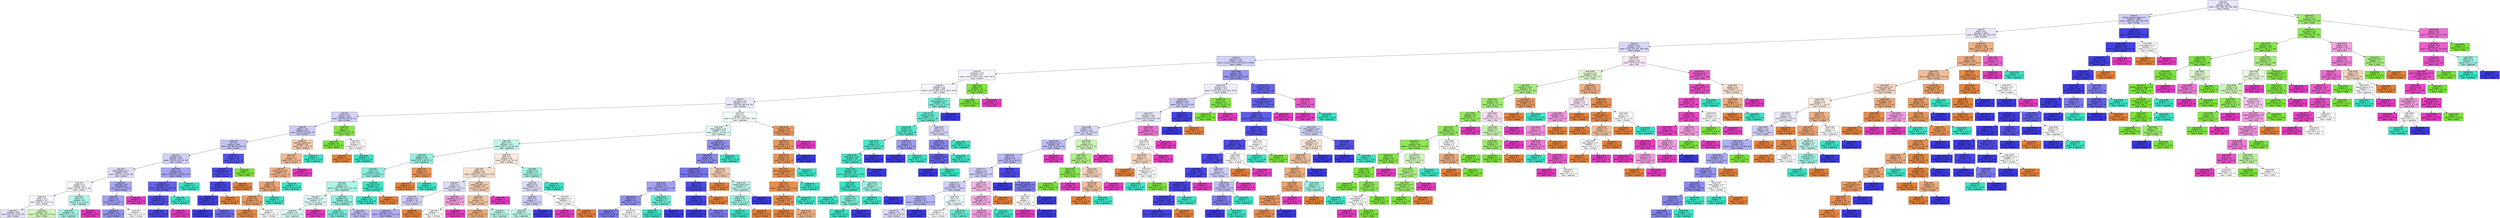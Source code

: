 digraph Tree {
node [shape=box, style="filled", color="black", fontname="helvetica"] ;
edge [fontname="helvetica"] ;
0 [label=<node &#35;0<br/>cumin &le; 0.5<br/>samples = 2298<br/>value = [412, 568, 290, 769, 259]<br/>class = korean>, fillcolor="#e8e8fc"] ;
1 [label=<node &#35;1<br/>roasted_sesame_seed &le; 0.5<br/>samples = 1865<br/>value = [408, 226, 284, 766, 181]<br/>class = korean>, fillcolor="#cfcef9"] ;
0 -> 1 [labeldistance=2.5, labelangle=45, headlabel="True"] ;
2 [label=<node &#35;2<br/>starch &le; 0.5<br/>samples = 1626<br/>value = [403, 226, 280, 538, 179]<br/>class = korean>, fillcolor="#e9e9fc"] ;
1 -> 2 ;
3 [label=<node &#35;3<br/>cilantro &le; 0.5<br/>samples = 1417<br/>value = [259, 224, 267, 498, 169]<br/>class = korean>, fillcolor="#d8d7fa"] ;
2 -> 3 ;
4 [label=<node &#35;4<br/>cayenne &le; 0.5<br/>samples = 1254<br/>value = [222.0, 172.0, 259.0, 497.0, 104.0]<br/>class = korean>, fillcolor="#d0d0f9"] ;
3 -> 4 ;
5 [label=<node &#35;5<br/>cardamom &le; 0.5<br/>samples = 872<br/>value = [187.0, 119.0, 241.0, 269.0, 56.0]<br/>class = korean>, fillcolor="#f6f6fe"] ;
4 -> 5 ;
6 [label=<node &#35;6<br/>seaweed &le; 0.5<br/>samples = 840<br/>value = [187.0, 88.0, 241.0, 269.0, 55.0]<br/>class = korean>, fillcolor="#f6f6fe"] ;
5 -> 6 ;
7 [label=<node &#35;7<br/>soy_sauce &le; 0.5<br/>samples = 771<br/>value = [187, 88, 189, 252, 55]<br/>class = korean>, fillcolor="#eaeafc"] ;
6 -> 7 ;
8 [label=<node &#35;8<br/>yogurt &le; 0.5<br/>samples = 440<br/>value = [80, 88, 69, 166, 37]<br/>class = korean>, fillcolor="#d4d3f9"] ;
7 -> 8 ;
9 [label=<node &#35;9<br/>pepper &le; 0.5<br/>samples = 419<br/>value = [79, 69, 68, 166, 37]<br/>class = korean>, fillcolor="#cdccf8"] ;
8 -> 9 ;
10 [label=<node &#35;10<br/>nut &le; 0.5<br/>samples = 389<br/>value = [62, 68, 60, 166, 33]<br/>class = korean>, fillcolor="#c3c3f7"] ;
9 -> 10 ;
11 [label=<node &#35;11<br/>soybean &le; 0.5<br/>samples = 354<br/>value = [59, 67, 60, 135, 33]<br/>class = korean>, fillcolor="#d1d0f9"] ;
10 -> 11 ;
12 [label=<node &#35;12<br/>black_pepper &le; 0.5<br/>samples = 309<br/>value = [59, 67, 45, 106, 32]<br/>class = korean>, fillcolor="#e0dffb"] ;
11 -> 12 ;
13 [label=<node &#35;13<br/>vinegar &le; 0.5<br/>samples = 251<br/>value = [46, 65, 39, 73, 28]<br/>class = korean>, fillcolor="#f7f6fe"] ;
12 -> 13 ;
14 [label=<node &#35;14<br/>butter &le; 0.5<br/>samples = 217<br/>value = [45, 61, 22, 67, 22]<br/>class = korean>, fillcolor="#f8f7fe"] ;
13 -> 14 ;
15 [label=<node &#35;15<br/>samples = 188<br/>value = [41, 46, 14, 65, 22]<br/>class = korean>, fillcolor="#e5e5fc"] ;
14 -> 15 ;
16 [label=<node &#35;16<br/>samples = 29<br/>value = [4.0, 15.0, 8.0, 2.0, 0.0]<br/>class = indian>, fillcolor="#d3f6bd"] ;
14 -> 16 ;
17 [label=<node &#35;17<br/>bean &le; 0.5<br/>samples = 34<br/>value = [1, 4, 17, 6, 6]<br/>class = japanese>, fillcolor="#b1f5e8"] ;
13 -> 17 ;
18 [label=<node &#35;18<br/>samples = 30<br/>value = [1, 4, 17, 6, 2]<br/>class = japanese>, fillcolor="#a4f3e4"] ;
17 -> 18 ;
19 [label=<node &#35;19<br/>samples = 4<br/>value = [0, 0, 0, 0, 4]<br/>class = thai>, fillcolor="#e539c0"] ;
17 -> 19 ;
20 [label=<node &#35;20<br/>coriander &le; 0.5<br/>samples = 58<br/>value = [13, 2, 6, 33, 4]<br/>class = korean>, fillcolor="#a8a7f3"] ;
12 -> 20 ;
21 [label=<node &#35;21<br/>bread &le; 0.5<br/>samples = 55<br/>value = [13, 2, 6, 33, 1]<br/>class = korean>, fillcolor="#a2a1f3"] ;
20 -> 21 ;
22 [label=<node &#35;22<br/>samples = 51<br/>value = [11, 2, 4, 33, 1]<br/>class = korean>, fillcolor="#9492f1"] ;
21 -> 22 ;
23 [label=<node &#35;23<br/>samples = 4<br/>value = [2, 0, 2, 0, 0]<br/>class = chinese>, fillcolor="#ffffff"] ;
21 -> 23 ;
24 [label=<node &#35;24<br/>samples = 3<br/>value = [0, 0, 0, 0, 3]<br/>class = thai>, fillcolor="#e539c0"] ;
20 -> 24 ;
25 [label=<node &#35;25<br/>barley &le; 0.5<br/>samples = 45<br/>value = [0.0, 0.0, 15.0, 29.0, 1.0]<br/>class = korean>, fillcolor="#a4a3f3"] ;
11 -> 25 ;
26 [label=<node &#35;26<br/>enokidake &le; 0.5<br/>samples = 35<br/>value = [0.0, 0.0, 5.0, 29.0, 1.0]<br/>class = korean>, fillcolor="#6361ea"] ;
25 -> 26 ;
27 [label=<node &#35;27<br/>bell_pepper &le; 0.5<br/>samples = 32<br/>value = [0, 0, 2, 29, 1]<br/>class = korean>, fillcolor="#504de8"] ;
26 -> 27 ;
28 [label=<node &#35;28<br/>samples = 31<br/>value = [0, 0, 2, 29, 0]<br/>class = korean>, fillcolor="#4947e7"] ;
27 -> 28 ;
29 [label=<node &#35;29<br/>samples = 1<br/>value = [0, 0, 0, 0, 1]<br/>class = thai>, fillcolor="#e539c0"] ;
27 -> 29 ;
30 [label=<node &#35;30<br/>samples = 3<br/>value = [0, 0, 3, 0, 0]<br/>class = japanese>, fillcolor="#39e5c5"] ;
26 -> 30 ;
31 [label=<node &#35;31<br/>samples = 10<br/>value = [0, 0, 10, 0, 0]<br/>class = japanese>, fillcolor="#39e5c5"] ;
25 -> 31 ;
32 [label=<node &#35;32<br/>cashew &le; 0.5<br/>samples = 35<br/>value = [3, 1, 0, 31, 0]<br/>class = korean>, fillcolor="#5452e8"] ;
10 -> 32 ;
33 [label=<node &#35;33<br/>cheddar_cheese &le; 0.5<br/>samples = 34<br/>value = [3, 0, 0, 31, 0]<br/>class = korean>, fillcolor="#4f4ce8"] ;
32 -> 33 ;
34 [label=<node &#35;34<br/>shellfish &le; 0.5<br/>samples = 33<br/>value = [2, 0, 0, 31, 0]<br/>class = korean>, fillcolor="#4946e7"] ;
33 -> 34 ;
35 [label=<node &#35;35<br/>cane_molasses &le; 0.5<br/>samples = 32<br/>value = [1, 0, 0, 31, 0]<br/>class = korean>, fillcolor="#423fe6"] ;
34 -> 35 ;
36 [label=<node &#35;36<br/>samples = 27<br/>value = [0, 0, 0, 27, 0]<br/>class = korean>, fillcolor="#3c39e5"] ;
35 -> 36 ;
37 [label=<node &#35;37<br/>samples = 5<br/>value = [1, 0, 0, 4, 0]<br/>class = korean>, fillcolor="#6d6aec"] ;
35 -> 37 ;
38 [label=<node &#35;38<br/>samples = 1<br/>value = [1, 0, 0, 0, 0]<br/>class = chinese>, fillcolor="#e58139"] ;
34 -> 38 ;
39 [label=<node &#35;39<br/>samples = 1<br/>value = [1, 0, 0, 0, 0]<br/>class = chinese>, fillcolor="#e58139"] ;
33 -> 39 ;
40 [label=<node &#35;40<br/>samples = 1<br/>value = [0, 1, 0, 0, 0]<br/>class = indian>, fillcolor="#7be539"] ;
32 -> 40 ;
41 [label=<node &#35;41<br/>mandarin_peel &le; 0.5<br/>samples = 30<br/>value = [17, 1, 8, 0, 4]<br/>class = chinese>, fillcolor="#f4cbae"] ;
9 -> 41 ;
42 [label=<node &#35;42<br/>fish &le; 0.5<br/>samples = 27<br/>value = [17, 1, 5, 0, 4]<br/>class = chinese>, fillcolor="#f1ba93"] ;
41 -> 42 ;
43 [label=<node &#35;43<br/>lemon_juice &le; 0.5<br/>samples = 25<br/>value = [17, 1, 5, 0, 2]<br/>class = chinese>, fillcolor="#efb388"] ;
42 -> 43 ;
44 [label=<node &#35;44<br/>bread &le; 0.5<br/>samples = 23<br/>value = [17, 1, 3, 0, 2]<br/>class = chinese>, fillcolor="#eda774"] ;
43 -> 44 ;
45 [label=<node &#35;45<br/>tomato &le; 0.5<br/>samples = 21<br/>value = [17, 1, 1, 0, 2]<br/>class = chinese>, fillcolor="#ea9c63"] ;
44 -> 45 ;
46 [label=<node &#35;46<br/>samples = 17<br/>value = [16, 0, 0, 0, 1]<br/>class = chinese>, fillcolor="#e78945"] ;
45 -> 46 ;
47 [label=<node &#35;47<br/>samples = 4<br/>value = [1, 1, 1, 0, 1]<br/>class = chinese>, fillcolor="#ffffff"] ;
45 -> 47 ;
48 [label=<node &#35;48<br/>samples = 2<br/>value = [0, 0, 2, 0, 0]<br/>class = japanese>, fillcolor="#39e5c5"] ;
44 -> 48 ;
49 [label=<node &#35;49<br/>samples = 2<br/>value = [0, 0, 2, 0, 0]<br/>class = japanese>, fillcolor="#39e5c5"] ;
43 -> 49 ;
50 [label=<node &#35;50<br/>samples = 2<br/>value = [0, 0, 0, 0, 2]<br/>class = thai>, fillcolor="#e539c0"] ;
42 -> 50 ;
51 [label=<node &#35;51<br/>samples = 3<br/>value = [0, 0, 3, 0, 0]<br/>class = japanese>, fillcolor="#39e5c5"] ;
41 -> 51 ;
52 [label=<node &#35;52<br/>egg &le; 0.5<br/>samples = 21<br/>value = [1, 19, 1, 0, 0]<br/>class = indian>, fillcolor="#88e84d"] ;
8 -> 52 ;
53 [label=<node &#35;53<br/>samples = 19<br/>value = [0, 19, 0, 0, 0]<br/>class = indian>, fillcolor="#7be539"] ;
52 -> 53 ;
54 [label=<node &#35;54<br/>butter &le; 0.5<br/>samples = 2<br/>value = [1, 0, 1, 0, 0]<br/>class = chinese>, fillcolor="#ffffff"] ;
52 -> 54 ;
55 [label=<node &#35;55<br/>samples = 1<br/>value = [1, 0, 0, 0, 0]<br/>class = chinese>, fillcolor="#e58139"] ;
54 -> 55 ;
56 [label=<node &#35;56<br/>samples = 1<br/>value = [0, 0, 1, 0, 0]<br/>class = japanese>, fillcolor="#39e5c5"] ;
54 -> 56 ;
57 [label=<node &#35;57<br/>pork &le; 0.5<br/>samples = 331<br/>value = [107.0, 0.0, 120.0, 86.0, 18.0]<br/>class = japanese>, fillcolor="#f4fdfc"] ;
7 -> 57 ;
58 [label=<node &#35;58<br/>black_pepper &le; 0.5<br/>samples = 278<br/>value = [63, 0, 114, 84, 17]<br/>class = japanese>, fillcolor="#e0fbf6"] ;
57 -> 58 ;
59 [label=<node &#35;59<br/>garlic &le; 0.5<br/>samples = 217<br/>value = [52, 0, 104, 45, 16]<br/>class = japanese>, fillcolor="#c1f7ed"] ;
58 -> 59 ;
60 [label=<node &#35;60<br/>pepper &le; 0.5<br/>samples = 133<br/>value = [22, 0, 84, 25, 2]<br/>class = japanese>, fillcolor="#93f1df"] ;
59 -> 60 ;
61 [label=<node &#35;61<br/>wine &le; 0.5<br/>samples = 126<br/>value = [16, 0, 83, 25, 2]<br/>class = japanese>, fillcolor="#8df0de"] ;
60 -> 61 ;
62 [label=<node &#35;62<br/>sake &le; 0.5<br/>samples = 95<br/>value = [15.0, 0.0, 53.0, 25.0, 2.0]<br/>class = japanese>, fillcolor="#b0f5e8"] ;
61 -> 62 ;
63 [label=<node &#35;63<br/>peanut_butter &le; 0.5<br/>samples = 47<br/>value = [14, 0, 20, 11, 2]<br/>class = japanese>, fillcolor="#dbfaf4"] ;
62 -> 63 ;
64 [label=<node &#35;64<br/>samples = 45<br/>value = [14, 0, 20, 11, 0]<br/>class = japanese>, fillcolor="#d9faf4"] ;
63 -> 64 ;
65 [label=<node &#35;65<br/>samples = 2<br/>value = [0, 0, 0, 0, 2]<br/>class = thai>, fillcolor="#e539c0"] ;
63 -> 65 ;
66 [label=<node &#35;66<br/>soybean &le; 0.5<br/>samples = 48<br/>value = [1, 0, 33, 14, 0]<br/>class = japanese>, fillcolor="#90f0df"] ;
62 -> 66 ;
67 [label=<node &#35;67<br/>samples = 38<br/>value = [1, 0, 29, 8, 0]<br/>class = japanese>, fillcolor="#74edd6"] ;
66 -> 67 ;
68 [label=<node &#35;68<br/>samples = 10<br/>value = [0, 0, 4, 6, 0]<br/>class = korean>, fillcolor="#bebdf6"] ;
66 -> 68 ;
69 [label=<node &#35;69<br/>star_anise &le; 0.5<br/>samples = 31<br/>value = [1, 0, 30, 0, 0]<br/>class = japanese>, fillcolor="#40e6c7"] ;
61 -> 69 ;
70 [label=<node &#35;70<br/>samples = 30<br/>value = [0, 0, 30, 0, 0]<br/>class = japanese>, fillcolor="#39e5c5"] ;
69 -> 70 ;
71 [label=<node &#35;71<br/>samples = 1<br/>value = [1, 0, 0, 0, 0]<br/>class = chinese>, fillcolor="#e58139"] ;
69 -> 71 ;
72 [label=<node &#35;72<br/>butter &le; 0.5<br/>samples = 7<br/>value = [6, 0, 1, 0, 0]<br/>class = chinese>, fillcolor="#e9965a"] ;
60 -> 72 ;
73 [label=<node &#35;73<br/>samples = 6<br/>value = [6, 0, 0, 0, 0]<br/>class = chinese>, fillcolor="#e58139"] ;
72 -> 73 ;
74 [label=<node &#35;74<br/>samples = 1<br/>value = [0, 0, 1, 0, 0]<br/>class = japanese>, fillcolor="#39e5c5"] ;
72 -> 74 ;
75 [label=<node &#35;75<br/>sake &le; 0.5<br/>samples = 84<br/>value = [30, 0, 20, 20, 14]<br/>class = chinese>, fillcolor="#fbebe0"] ;
59 -> 75 ;
76 [label=<node &#35;76<br/>ginger &le; 0.5<br/>samples = 69<br/>value = [29.0, 0.0, 11.0, 16.0, 13.0]<br/>class = chinese>, fillcolor="#f9e0ce"] ;
75 -> 76 ;
77 [label=<node &#35;77<br/>rice &le; 0.5<br/>samples = 33<br/>value = [10, 0, 4, 14, 5]<br/>class = korean>, fillcolor="#ddddfa"] ;
76 -> 77 ;
78 [label=<node &#35;78<br/>cabbage &le; 0.5<br/>samples = 26<br/>value = [9, 0, 3, 13, 1]<br/>class = korean>, fillcolor="#d1d0f9"] ;
77 -> 78 ;
79 [label=<node &#35;79<br/>samples = 23<br/>value = [6.0, 0.0, 3.0, 13.0, 1.0]<br/>class = korean>, fillcolor="#afadf4"] ;
78 -> 79 ;
80 [label=<node &#35;80<br/>samples = 3<br/>value = [3, 0, 0, 0, 0]<br/>class = chinese>, fillcolor="#e58139"] ;
78 -> 80 ;
81 [label=<node &#35;81<br/>vegetable_oil &le; 0.5<br/>samples = 7<br/>value = [1, 0, 1, 1, 4]<br/>class = thai>, fillcolor="#f29ce0"] ;
77 -> 81 ;
82 [label=<node &#35;82<br/>samples = 3<br/>value = [1, 0, 1, 1, 0]<br/>class = chinese>, fillcolor="#ffffff"] ;
81 -> 82 ;
83 [label=<node &#35;83<br/>samples = 4<br/>value = [0, 0, 0, 0, 4]<br/>class = thai>, fillcolor="#e539c0"] ;
81 -> 83 ;
84 [label=<node &#35;84<br/>peanut_butter &le; 0.5<br/>samples = 36<br/>value = [19, 0, 7, 2, 8]<br/>class = chinese>, fillcolor="#f5ceb1"] ;
76 -> 84 ;
85 [label=<node &#35;85<br/>beef &le; 0.5<br/>samples = 32<br/>value = [19, 0, 7, 2, 4]<br/>class = chinese>, fillcolor="#f3c3a0"] ;
84 -> 85 ;
86 [label=<node &#35;86<br/>samples = 27<br/>value = [19, 0, 4, 0, 4]<br/>class = chinese>, fillcolor="#eead7e"] ;
85 -> 86 ;
87 [label=<node &#35;87<br/>samples = 5<br/>value = [0, 0, 3, 2, 0]<br/>class = japanese>, fillcolor="#bdf6ec"] ;
85 -> 87 ;
88 [label=<node &#35;88<br/>samples = 4<br/>value = [0, 0, 0, 0, 4]<br/>class = thai>, fillcolor="#e539c0"] ;
84 -> 88 ;
89 [label=<node &#35;89<br/>chicken &le; 0.5<br/>samples = 15<br/>value = [1, 0, 9, 4, 1]<br/>class = japanese>, fillcolor="#a5f3e5"] ;
75 -> 89 ;
90 [label=<node &#35;90<br/>peanut &le; 0.5<br/>samples = 9<br/>value = [1, 0, 3, 4, 1]<br/>class = korean>, fillcolor="#dedefb"] ;
89 -> 90 ;
91 [label=<node &#35;91<br/>beef &le; 0.5<br/>samples = 7<br/>value = [0, 0, 3, 4, 0]<br/>class = korean>, fillcolor="#cecef8"] ;
90 -> 91 ;
92 [label=<node &#35;92<br/>samples = 5<br/>value = [0, 0, 3, 2, 0]<br/>class = japanese>, fillcolor="#bdf6ec"] ;
91 -> 92 ;
93 [label=<node &#35;93<br/>samples = 2<br/>value = [0, 0, 0, 2, 0]<br/>class = korean>, fillcolor="#3c39e5"] ;
91 -> 93 ;
94 [label=<node &#35;94<br/>thai_pepper &le; 0.5<br/>samples = 2<br/>value = [1, 0, 0, 0, 1]<br/>class = chinese>, fillcolor="#ffffff"] ;
90 -> 94 ;
95 [label=<node &#35;95<br/>samples = 1<br/>value = [0, 0, 0, 0, 1]<br/>class = thai>, fillcolor="#e539c0"] ;
94 -> 95 ;
96 [label=<node &#35;96<br/>samples = 1<br/>value = [1, 0, 0, 0, 0]<br/>class = chinese>, fillcolor="#e58139"] ;
94 -> 96 ;
97 [label=<node &#35;97<br/>samples = 6<br/>value = [0, 0, 6, 0, 0]<br/>class = japanese>, fillcolor="#39e5c5"] ;
89 -> 97 ;
98 [label=<node &#35;98<br/>katsuobushi &le; 0.5<br/>samples = 61<br/>value = [11, 0, 10, 39, 1]<br/>class = korean>, fillcolor="#9290f0"] ;
58 -> 98 ;
99 [label=<node &#35;99<br/>wine &le; 0.5<br/>samples = 58<br/>value = [11, 0, 7, 39, 1]<br/>class = korean>, fillcolor="#8b89f0"] ;
98 -> 99 ;
100 [label=<node &#35;100<br/>sesame_oil &le; 0.5<br/>samples = 51<br/>value = [7.0, 0.0, 5.0, 38.0, 1.0]<br/>class = korean>, fillcolor="#7674ed"] ;
99 -> 100 ;
101 [label=<node &#35;101<br/>carrot &le; 0.5<br/>samples = 26<br/>value = [5.0, 0.0, 5.0, 15.0, 1.0]<br/>class = korean>, fillcolor="#a2a1f3"] ;
100 -> 101 ;
102 [label=<node &#35;102<br/>meat &le; 0.5<br/>samples = 21<br/>value = [5, 0, 1, 14, 1]<br/>class = korean>, fillcolor="#9190f0"] ;
101 -> 102 ;
103 [label=<node &#35;103<br/>samples = 19<br/>value = [4, 0, 0, 14, 1]<br/>class = korean>, fillcolor="#7d7bee"] ;
102 -> 103 ;
104 [label=<node &#35;104<br/>samples = 2<br/>value = [1, 0, 1, 0, 0]<br/>class = chinese>, fillcolor="#ffffff"] ;
102 -> 104 ;
105 [label=<node &#35;105<br/>corn_flake &le; 0.5<br/>samples = 5<br/>value = [0, 0, 4, 1, 0]<br/>class = japanese>, fillcolor="#6aecd4"] ;
101 -> 105 ;
106 [label=<node &#35;106<br/>samples = 4<br/>value = [0, 0, 4, 0, 0]<br/>class = japanese>, fillcolor="#39e5c5"] ;
105 -> 106 ;
107 [label=<node &#35;107<br/>samples = 1<br/>value = [0, 0, 0, 1, 0]<br/>class = korean>, fillcolor="#3c39e5"] ;
105 -> 107 ;
108 [label=<node &#35;108<br/>leek &le; 0.5<br/>samples = 25<br/>value = [2, 0, 0, 23, 0]<br/>class = korean>, fillcolor="#4d4ae7"] ;
100 -> 108 ;
109 [label=<node &#35;109<br/>shiitake &le; 0.5<br/>samples = 24<br/>value = [1, 0, 0, 23, 0]<br/>class = korean>, fillcolor="#4442e6"] ;
108 -> 109 ;
110 [label=<node &#35;110<br/>samples = 20<br/>value = [0, 0, 0, 20, 0]<br/>class = korean>, fillcolor="#3c39e5"] ;
109 -> 110 ;
111 [label=<node &#35;111<br/>samples = 4<br/>value = [1, 0, 0, 3, 0]<br/>class = korean>, fillcolor="#7d7bee"] ;
109 -> 111 ;
112 [label=<node &#35;112<br/>samples = 1<br/>value = [1, 0, 0, 0, 0]<br/>class = chinese>, fillcolor="#e58139"] ;
108 -> 112 ;
113 [label=<node &#35;113<br/>garlic &le; 0.5<br/>samples = 7<br/>value = [4, 0, 2, 1, 0]<br/>class = chinese>, fillcolor="#f5cdb0"] ;
99 -> 113 ;
114 [label=<node &#35;114<br/>samples = 3<br/>value = [3, 0, 0, 0, 0]<br/>class = chinese>, fillcolor="#e58139"] ;
113 -> 114 ;
115 [label=<node &#35;115<br/>sesame_seed &le; 0.5<br/>samples = 4<br/>value = [1, 0, 2, 1, 0]<br/>class = japanese>, fillcolor="#bdf6ec"] ;
113 -> 115 ;
116 [label=<node &#35;116<br/>chicken &le; 0.5<br/>samples = 3<br/>value = [1, 0, 2, 0, 0]<br/>class = japanese>, fillcolor="#9cf2e2"] ;
115 -> 116 ;
117 [label=<node &#35;117<br/>samples = 2<br/>value = [0, 0, 2, 0, 0]<br/>class = japanese>, fillcolor="#39e5c5"] ;
116 -> 117 ;
118 [label=<node &#35;118<br/>samples = 1<br/>value = [1, 0, 0, 0, 0]<br/>class = chinese>, fillcolor="#e58139"] ;
116 -> 118 ;
119 [label=<node &#35;119<br/>samples = 1<br/>value = [0, 0, 0, 1, 0]<br/>class = korean>, fillcolor="#3c39e5"] ;
115 -> 119 ;
120 [label=<node &#35;120<br/>samples = 3<br/>value = [0, 0, 3, 0, 0]<br/>class = japanese>, fillcolor="#39e5c5"] ;
98 -> 120 ;
121 [label=<node &#35;121<br/>macaroni &le; 0.5<br/>samples = 53<br/>value = [44, 0, 6, 2, 1]<br/>class = chinese>, fillcolor="#ea995f"] ;
57 -> 121 ;
122 [label=<node &#35;122<br/>raisin &le; 0.5<br/>samples = 52<br/>value = [44, 0, 6, 2, 0]<br/>class = chinese>, fillcolor="#ea975b"] ;
121 -> 122 ;
123 [label=<node &#35;123<br/>barley &le; 0.5<br/>samples = 51<br/>value = [44, 0, 6, 1, 0]<br/>class = chinese>, fillcolor="#e99558"] ;
122 -> 123 ;
124 [label=<node &#35;124<br/>green_bell_pepper &le; 0.5<br/>samples = 50<br/>value = [44, 0, 5, 1, 0]<br/>class = chinese>, fillcolor="#e89253"] ;
123 -> 124 ;
125 [label=<node &#35;125<br/>squid &le; 0.5<br/>samples = 49<br/>value = [44.0, 0.0, 4.0, 1.0, 0.0]<br/>class = chinese>, fillcolor="#e88f4f"] ;
124 -> 125 ;
126 [label=<node &#35;126<br/>vegetable_oil &le; 0.5<br/>samples = 48<br/>value = [44, 0, 3, 1, 0]<br/>class = chinese>, fillcolor="#e78c4b"] ;
125 -> 126 ;
127 [label=<node &#35;127<br/>samples = 35<br/>value = [35, 0, 0, 0, 0]<br/>class = chinese>, fillcolor="#e58139"] ;
126 -> 127 ;
128 [label=<node &#35;128<br/>samples = 13<br/>value = [9, 0, 3, 1, 0]<br/>class = chinese>, fillcolor="#efb388"] ;
126 -> 128 ;
129 [label=<node &#35;129<br/>samples = 1<br/>value = [0, 0, 1, 0, 0]<br/>class = japanese>, fillcolor="#39e5c5"] ;
125 -> 129 ;
130 [label=<node &#35;130<br/>samples = 1<br/>value = [0, 0, 1, 0, 0]<br/>class = japanese>, fillcolor="#39e5c5"] ;
124 -> 130 ;
131 [label=<node &#35;131<br/>samples = 1<br/>value = [0, 0, 1, 0, 0]<br/>class = japanese>, fillcolor="#39e5c5"] ;
123 -> 131 ;
132 [label=<node &#35;132<br/>samples = 1<br/>value = [0, 0, 0, 1, 0]<br/>class = korean>, fillcolor="#3c39e5"] ;
122 -> 132 ;
133 [label=<node &#35;133<br/>samples = 1<br/>value = [0, 0, 0, 0, 1]<br/>class = thai>, fillcolor="#e539c0"] ;
121 -> 133 ;
134 [label=<node &#35;134<br/>black_pepper &le; 0.5<br/>samples = 69<br/>value = [0, 0, 52, 17, 0]<br/>class = japanese>, fillcolor="#7aeed8"] ;
6 -> 134 ;
135 [label=<node &#35;135<br/>sesame_oil &le; 0.5<br/>samples = 63<br/>value = [0, 0, 52, 11, 0]<br/>class = japanese>, fillcolor="#63ead1"] ;
134 -> 135 ;
136 [label=<node &#35;136<br/>wheat &le; 0.5<br/>samples = 54<br/>value = [0, 0, 48, 6, 0]<br/>class = japanese>, fillcolor="#52e8cc"] ;
135 -> 136 ;
137 [label=<node &#35;137<br/>cider &le; 0.5<br/>samples = 51<br/>value = [0, 0, 47, 4, 0]<br/>class = japanese>, fillcolor="#4ae7ca"] ;
136 -> 137 ;
138 [label=<node &#35;138<br/>black_bean &le; 0.5<br/>samples = 50<br/>value = [0, 0, 47, 3, 0]<br/>class = japanese>, fillcolor="#46e7c9"] ;
137 -> 138 ;
139 [label=<node &#35;139<br/>vegetable &le; 0.5<br/>samples = 49<br/>value = [0.0, 0.0, 47.0, 2.0, 0.0]<br/>class = japanese>, fillcolor="#41e6c7"] ;
138 -> 139 ;
140 [label=<node &#35;140<br/>kelp &le; 0.5<br/>samples = 46<br/>value = [0, 0, 45, 1, 0]<br/>class = japanese>, fillcolor="#3de6c6"] ;
139 -> 140 ;
141 [label=<node &#35;141<br/>samples = 42<br/>value = [0, 0, 42, 0, 0]<br/>class = japanese>, fillcolor="#39e5c5"] ;
140 -> 141 ;
142 [label=<node &#35;142<br/>soybean &le; 0.5<br/>samples = 4<br/>value = [0, 0, 3, 1, 0]<br/>class = japanese>, fillcolor="#7beed8"] ;
140 -> 142 ;
143 [label=<node &#35;143<br/>samples = 3<br/>value = [0, 0, 3, 0, 0]<br/>class = japanese>, fillcolor="#39e5c5"] ;
142 -> 143 ;
144 [label=<node &#35;144<br/>samples = 1<br/>value = [0, 0, 0, 1, 0]<br/>class = korean>, fillcolor="#3c39e5"] ;
142 -> 144 ;
145 [label=<node &#35;145<br/>radish &le; 0.5<br/>samples = 3<br/>value = [0, 0, 2, 1, 0]<br/>class = japanese>, fillcolor="#9cf2e2"] ;
139 -> 145 ;
146 [label=<node &#35;146<br/>samples = 2<br/>value = [0, 0, 2, 0, 0]<br/>class = japanese>, fillcolor="#39e5c5"] ;
145 -> 146 ;
147 [label=<node &#35;147<br/>samples = 1<br/>value = [0, 0, 0, 1, 0]<br/>class = korean>, fillcolor="#3c39e5"] ;
145 -> 147 ;
148 [label=<node &#35;148<br/>samples = 1<br/>value = [0, 0, 0, 1, 0]<br/>class = korean>, fillcolor="#3c39e5"] ;
138 -> 148 ;
149 [label=<node &#35;149<br/>samples = 1<br/>value = [0, 0, 0, 1, 0]<br/>class = korean>, fillcolor="#3c39e5"] ;
137 -> 149 ;
150 [label=<node &#35;150<br/>onion &le; 0.5<br/>samples = 3<br/>value = [0, 0, 1, 2, 0]<br/>class = korean>, fillcolor="#9e9cf2"] ;
136 -> 150 ;
151 [label=<node &#35;151<br/>samples = 2<br/>value = [0, 0, 0, 2, 0]<br/>class = korean>, fillcolor="#3c39e5"] ;
150 -> 151 ;
152 [label=<node &#35;152<br/>samples = 1<br/>value = [0, 0, 1, 0, 0]<br/>class = japanese>, fillcolor="#39e5c5"] ;
150 -> 152 ;
153 [label=<node &#35;153<br/>wine &le; 0.5<br/>samples = 9<br/>value = [0, 0, 4, 5, 0]<br/>class = korean>, fillcolor="#d8d7fa"] ;
135 -> 153 ;
154 [label=<node &#35;154<br/>scallion &le; 0.5<br/>samples = 7<br/>value = [0, 0, 2, 5, 0]<br/>class = korean>, fillcolor="#8a88ef"] ;
153 -> 154 ;
155 [label=<node &#35;155<br/>sesame_seed &le; 0.5<br/>samples = 6<br/>value = [0, 0, 1, 5, 0]<br/>class = korean>, fillcolor="#6361ea"] ;
154 -> 155 ;
156 [label=<node &#35;156<br/>samples = 5<br/>value = [0, 0, 0, 5, 0]<br/>class = korean>, fillcolor="#3c39e5"] ;
155 -> 156 ;
157 [label=<node &#35;157<br/>samples = 1<br/>value = [0, 0, 1, 0, 0]<br/>class = japanese>, fillcolor="#39e5c5"] ;
155 -> 157 ;
158 [label=<node &#35;158<br/>samples = 1<br/>value = [0, 0, 1, 0, 0]<br/>class = japanese>, fillcolor="#39e5c5"] ;
154 -> 158 ;
159 [label=<node &#35;159<br/>samples = 2<br/>value = [0, 0, 2, 0, 0]<br/>class = japanese>, fillcolor="#39e5c5"] ;
153 -> 159 ;
160 [label=<node &#35;160<br/>samples = 6<br/>value = [0, 0, 0, 6, 0]<br/>class = korean>, fillcolor="#3c39e5"] ;
134 -> 160 ;
161 [label=<node &#35;161<br/>coffee &le; 0.5<br/>samples = 32<br/>value = [0, 31, 0, 0, 1]<br/>class = indian>, fillcolor="#7fe63f"] ;
5 -> 161 ;
162 [label=<node &#35;162<br/>samples = 31<br/>value = [0, 31, 0, 0, 0]<br/>class = indian>, fillcolor="#7be539"] ;
161 -> 162 ;
163 [label=<node &#35;163<br/>samples = 1<br/>value = [0, 0, 0, 0, 1]<br/>class = thai>, fillcolor="#e539c0"] ;
161 -> 163 ;
164 [label=<node &#35;164<br/>scallion &le; 0.5<br/>samples = 382<br/>value = [35, 53, 18, 228, 48]<br/>class = korean>, fillcolor="#9796f1"] ;
4 -> 164 ;
165 [label=<node &#35;165<br/>turmeric &le; 0.5<br/>samples = 174<br/>value = [15.0, 52.0, 10.0, 63.0, 34.0]<br/>class = korean>, fillcolor="#ededfd"] ;
164 -> 165 ;
166 [label=<node &#35;166<br/>vegetable &le; 0.5<br/>samples = 150<br/>value = [15, 29, 10, 63, 33]<br/>class = korean>, fillcolor="#cdccf8"] ;
165 -> 166 ;
167 [label=<node &#35;167<br/>lime_juice &le; 0.5<br/>samples = 130<br/>value = [14, 29, 10, 44, 33]<br/>class = korean>, fillcolor="#e9e9fc"] ;
166 -> 167 ;
168 [label=<node &#35;168<br/>tomato &le; 0.5<br/>samples = 114<br/>value = [12, 28, 9, 44, 21]<br/>class = korean>, fillcolor="#dbdafa"] ;
167 -> 168 ;
169 [label=<node &#35;169<br/>lemongrass &le; 0.5<br/>samples = 96<br/>value = [10, 18, 8, 44, 16]<br/>class = korean>, fillcolor="#bebdf6"] ;
168 -> 169 ;
170 [label=<node &#35;170<br/>beef &le; 0.5<br/>samples = 91<br/>value = [10, 18, 8, 44, 11]<br/>class = korean>, fillcolor="#bab8f6"] ;
169 -> 170 ;
171 [label=<node &#35;171<br/>chicken &le; 0.5<br/>samples = 79<br/>value = [10, 18, 8, 33, 10]<br/>class = korean>, fillcolor="#cfcef9"] ;
170 -> 171 ;
172 [label=<node &#35;172<br/>vinegar &le; 0.5<br/>samples = 68<br/>value = [9, 18, 7, 30, 4]<br/>class = korean>, fillcolor="#d0cff9"] ;
171 -> 172 ;
173 [label=<node &#35;173<br/>soybean &le; 0.5<br/>samples = 51<br/>value = [5.0, 14.0, 2.0, 28.0, 2.0]<br/>class = korean>, fillcolor="#b5b4f5"] ;
172 -> 173 ;
174 [label=<node &#35;174<br/>samples = 42<br/>value = [5, 14, 2, 19, 2]<br/>class = korean>, fillcolor="#dcdcfa"] ;
173 -> 174 ;
175 [label=<node &#35;175<br/>samples = 9<br/>value = [0, 0, 0, 9, 0]<br/>class = korean>, fillcolor="#3c39e5"] ;
173 -> 175 ;
176 [label=<node &#35;176<br/>rice &le; 0.5<br/>samples = 17<br/>value = [4, 4, 5, 2, 2]<br/>class = japanese>, fillcolor="#f0fdfb"] ;
172 -> 176 ;
177 [label=<node &#35;177<br/>samples = 12<br/>value = [4, 4, 1, 2, 1]<br/>class = chinese>, fillcolor="#ffffff"] ;
176 -> 177 ;
178 [label=<node &#35;178<br/>samples = 5<br/>value = [0, 0, 4, 0, 1]<br/>class = japanese>, fillcolor="#6aecd4"] ;
176 -> 178 ;
179 [label=<node &#35;179<br/>sherry &le; 0.5<br/>samples = 11<br/>value = [1, 0, 1, 3, 6]<br/>class = thai>, fillcolor="#f5b5e7"] ;
171 -> 179 ;
180 [label=<node &#35;180<br/>beef_broth &le; 0.5<br/>samples = 10<br/>value = [0, 0, 1, 3, 6]<br/>class = thai>, fillcolor="#f4aae4"] ;
179 -> 180 ;
181 [label=<node &#35;181<br/>samples = 9<br/>value = [0, 0, 0, 3, 6]<br/>class = thai>, fillcolor="#f29ce0"] ;
180 -> 181 ;
182 [label=<node &#35;182<br/>samples = 1<br/>value = [0, 0, 1, 0, 0]<br/>class = japanese>, fillcolor="#39e5c5"] ;
180 -> 182 ;
183 [label=<node &#35;183<br/>samples = 1<br/>value = [1, 0, 0, 0, 0]<br/>class = chinese>, fillcolor="#e58139"] ;
179 -> 183 ;
184 [label=<node &#35;184<br/>fish &le; 0.5<br/>samples = 12<br/>value = [0, 0, 0, 11, 1]<br/>class = korean>, fillcolor="#4e4be7"] ;
170 -> 184 ;
185 [label=<node &#35;185<br/>samples = 8<br/>value = [0, 0, 0, 8, 0]<br/>class = korean>, fillcolor="#3c39e5"] ;
184 -> 185 ;
186 [label=<node &#35;186<br/>chinese_cabbage &le; 0.5<br/>samples = 4<br/>value = [0, 0, 0, 3, 1]<br/>class = korean>, fillcolor="#7d7bee"] ;
184 -> 186 ;
187 [label=<node &#35;187<br/>kelp &le; 0.5<br/>samples = 2<br/>value = [0, 0, 0, 1, 1]<br/>class = korean>, fillcolor="#ffffff"] ;
186 -> 187 ;
188 [label=<node &#35;188<br/>samples = 1<br/>value = [0, 0, 0, 0, 1]<br/>class = thai>, fillcolor="#e539c0"] ;
187 -> 188 ;
189 [label=<node &#35;189<br/>samples = 1<br/>value = [0, 0, 0, 1, 0]<br/>class = korean>, fillcolor="#3c39e5"] ;
187 -> 189 ;
190 [label=<node &#35;190<br/>samples = 2<br/>value = [0, 0, 0, 2, 0]<br/>class = korean>, fillcolor="#3c39e5"] ;
186 -> 190 ;
191 [label=<node &#35;191<br/>samples = 5<br/>value = [0, 0, 0, 0, 5]<br/>class = thai>, fillcolor="#e539c0"] ;
169 -> 191 ;
192 [label=<node &#35;192<br/>fish &le; 0.5<br/>samples = 18<br/>value = [2, 10, 1, 0, 5]<br/>class = indian>, fillcolor="#ccf5b3"] ;
168 -> 192 ;
193 [label=<node &#35;193<br/>corn &le; 0.5<br/>samples = 15<br/>value = [2, 10, 1, 0, 2]<br/>class = indian>, fillcolor="#aeef85"] ;
192 -> 193 ;
194 [label=<node &#35;194<br/>apple &le; 0.5<br/>samples = 11<br/>value = [0, 10, 0, 0, 1]<br/>class = indian>, fillcolor="#88e84d"] ;
193 -> 194 ;
195 [label=<node &#35;195<br/>samples = 10<br/>value = [0, 10, 0, 0, 0]<br/>class = indian>, fillcolor="#7be539"] ;
194 -> 195 ;
196 [label=<node &#35;196<br/>samples = 1<br/>value = [0, 0, 0, 0, 1]<br/>class = thai>, fillcolor="#e539c0"] ;
194 -> 196 ;
197 [label=<node &#35;197<br/>cashew &le; 0.5<br/>samples = 4<br/>value = [2, 0, 1, 0, 1]<br/>class = chinese>, fillcolor="#f6d5bd"] ;
193 -> 197 ;
198 [label=<node &#35;198<br/>bay &le; 0.5<br/>samples = 3<br/>value = [2, 0, 1, 0, 0]<br/>class = chinese>, fillcolor="#f2c09c"] ;
197 -> 198 ;
199 [label=<node &#35;199<br/>samples = 2<br/>value = [2, 0, 0, 0, 0]<br/>class = chinese>, fillcolor="#e58139"] ;
198 -> 199 ;
200 [label=<node &#35;200<br/>samples = 1<br/>value = [0, 0, 1, 0, 0]<br/>class = japanese>, fillcolor="#39e5c5"] ;
198 -> 200 ;
201 [label=<node &#35;201<br/>samples = 1<br/>value = [0, 0, 0, 0, 1]<br/>class = thai>, fillcolor="#e539c0"] ;
197 -> 201 ;
202 [label=<node &#35;202<br/>samples = 3<br/>value = [0, 0, 0, 0, 3]<br/>class = thai>, fillcolor="#e539c0"] ;
192 -> 202 ;
203 [label=<node &#35;203<br/>fish &le; 0.5<br/>samples = 16<br/>value = [2, 1, 1, 0, 12]<br/>class = thai>, fillcolor="#ec72d2"] ;
167 -> 203 ;
204 [label=<node &#35;204<br/>carrot &le; 0.5<br/>samples = 6<br/>value = [2, 1, 1, 0, 2]<br/>class = chinese>, fillcolor="#ffffff"] ;
203 -> 204 ;
205 [label=<node &#35;205<br/>mint &le; 0.5<br/>samples = 4<br/>value = [2, 1, 1, 0, 0]<br/>class = chinese>, fillcolor="#f6d5bd"] ;
204 -> 205 ;
206 [label=<node &#35;206<br/>samples = 2<br/>value = [2, 0, 0, 0, 0]<br/>class = chinese>, fillcolor="#e58139"] ;
205 -> 206 ;
207 [label=<node &#35;207<br/>orange_juice &le; 0.5<br/>samples = 2<br/>value = [0, 1, 1, 0, 0]<br/>class = indian>, fillcolor="#ffffff"] ;
205 -> 207 ;
208 [label=<node &#35;208<br/>samples = 1<br/>value = [0, 0, 1, 0, 0]<br/>class = japanese>, fillcolor="#39e5c5"] ;
207 -> 208 ;
209 [label=<node &#35;209<br/>samples = 1<br/>value = [0, 1, 0, 0, 0]<br/>class = indian>, fillcolor="#7be539"] ;
207 -> 209 ;
210 [label=<node &#35;210<br/>samples = 2<br/>value = [0, 0, 0, 0, 2]<br/>class = thai>, fillcolor="#e539c0"] ;
204 -> 210 ;
211 [label=<node &#35;211<br/>samples = 10<br/>value = [0, 0, 0, 0, 10]<br/>class = thai>, fillcolor="#e539c0"] ;
203 -> 211 ;
212 [label=<node &#35;212<br/>pepper &le; 0.5<br/>samples = 20<br/>value = [1, 0, 0, 19, 0]<br/>class = korean>, fillcolor="#4643e6"] ;
166 -> 212 ;
213 [label=<node &#35;213<br/>samples = 19<br/>value = [0, 0, 0, 19, 0]<br/>class = korean>, fillcolor="#3c39e5"] ;
212 -> 213 ;
214 [label=<node &#35;214<br/>samples = 1<br/>value = [1, 0, 0, 0, 0]<br/>class = chinese>, fillcolor="#e58139"] ;
212 -> 214 ;
215 [label=<node &#35;215<br/>basil &le; 0.5<br/>samples = 24<br/>value = [0, 23, 0, 0, 1]<br/>class = indian>, fillcolor="#81e642"] ;
165 -> 215 ;
216 [label=<node &#35;216<br/>samples = 23<br/>value = [0, 23, 0, 0, 0]<br/>class = indian>, fillcolor="#7be539"] ;
215 -> 216 ;
217 [label=<node &#35;217<br/>samples = 1<br/>value = [0, 0, 0, 0, 1]<br/>class = thai>, fillcolor="#e539c0"] ;
215 -> 217 ;
218 [label=<node &#35;218<br/>lime_juice &le; 0.5<br/>samples = 208<br/>value = [20, 1, 8, 165, 14]<br/>class = korean>, fillcolor="#6966eb"] ;
164 -> 218 ;
219 [label=<node &#35;219<br/>peanut_butter &le; 0.5<br/>samples = 201<br/>value = [20, 1, 7, 165, 8]<br/>class = korean>, fillcolor="#6360ea"] ;
218 -> 219 ;
220 [label=<node &#35;220<br/>vinegar &le; 0.5<br/>samples = 197<br/>value = [20.0, 1.0, 7.0, 165.0, 4.0]<br/>class = korean>, fillcolor="#5f5dea"] ;
219 -> 220 ;
221 [label=<node &#35;221<br/>olive_oil &le; 0.5<br/>samples = 166<br/>value = [9, 1, 4, 149, 3]<br/>class = korean>, fillcolor="#514ee8"] ;
220 -> 221 ;
222 [label=<node &#35;222<br/>peanut &le; 0.5<br/>samples = 164<br/>value = [9, 0, 3, 149, 3]<br/>class = korean>, fillcolor="#4f4ce8"] ;
221 -> 222 ;
223 [label=<node &#35;223<br/>chicken &le; 0.5<br/>samples = 162<br/>value = [8, 0, 3, 149, 2]<br/>class = korean>, fillcolor="#4c4ae7"] ;
222 -> 223 ;
224 [label=<node &#35;224<br/>coconut &le; 0.5<br/>samples = 156<br/>value = [8, 0, 1, 146, 1]<br/>class = korean>, fillcolor="#4946e7"] ;
223 -> 224 ;
225 [label=<node &#35;225<br/>katsuobushi &le; 0.5<br/>samples = 155<br/>value = [8, 0, 1, 146, 0]<br/>class = korean>, fillcolor="#4845e7"] ;
224 -> 225 ;
226 [label=<node &#35;226<br/>anise_seed &le; 0.5<br/>samples = 154<br/>value = [8, 0, 0, 146, 0]<br/>class = korean>, fillcolor="#4744e6"] ;
225 -> 226 ;
227 [label=<node &#35;227<br/>samples = 153<br/>value = [7.0, 0.0, 0.0, 146.0, 0.0]<br/>class = korean>, fillcolor="#4542e6"] ;
226 -> 227 ;
228 [label=<node &#35;228<br/>samples = 1<br/>value = [1, 0, 0, 0, 0]<br/>class = chinese>, fillcolor="#e58139"] ;
226 -> 228 ;
229 [label=<node &#35;229<br/>samples = 1<br/>value = [0, 0, 1, 0, 0]<br/>class = japanese>, fillcolor="#39e5c5"] ;
225 -> 229 ;
230 [label=<node &#35;230<br/>samples = 1<br/>value = [0, 0, 0, 0, 1]<br/>class = thai>, fillcolor="#e539c0"] ;
224 -> 230 ;
231 [label=<node &#35;231<br/>fish &le; 0.5<br/>samples = 6<br/>value = [0, 0, 2, 3, 1]<br/>class = korean>, fillcolor="#cecef8"] ;
223 -> 231 ;
232 [label=<node &#35;232<br/>honey &le; 0.5<br/>samples = 5<br/>value = [0, 0, 2, 3, 0]<br/>class = korean>, fillcolor="#bebdf6"] ;
231 -> 232 ;
233 [label=<node &#35;233<br/>wine &le; 0.5<br/>samples = 4<br/>value = [0, 0, 1, 3, 0]<br/>class = korean>, fillcolor="#7d7bee"] ;
232 -> 233 ;
234 [label=<node &#35;234<br/>samples = 3<br/>value = [0, 0, 0, 3, 0]<br/>class = korean>, fillcolor="#3c39e5"] ;
233 -> 234 ;
235 [label=<node &#35;235<br/>samples = 1<br/>value = [0, 0, 1, 0, 0]<br/>class = japanese>, fillcolor="#39e5c5"] ;
233 -> 235 ;
236 [label=<node &#35;236<br/>samples = 1<br/>value = [0, 0, 1, 0, 0]<br/>class = japanese>, fillcolor="#39e5c5"] ;
232 -> 236 ;
237 [label=<node &#35;237<br/>samples = 1<br/>value = [0, 0, 0, 0, 1]<br/>class = thai>, fillcolor="#e539c0"] ;
231 -> 237 ;
238 [label=<node &#35;238<br/>shallot &le; 0.5<br/>samples = 2<br/>value = [1, 0, 0, 0, 1]<br/>class = chinese>, fillcolor="#ffffff"] ;
222 -> 238 ;
239 [label=<node &#35;239<br/>samples = 1<br/>value = [1, 0, 0, 0, 0]<br/>class = chinese>, fillcolor="#e58139"] ;
238 -> 239 ;
240 [label=<node &#35;240<br/>samples = 1<br/>value = [0, 0, 0, 0, 1]<br/>class = thai>, fillcolor="#e539c0"] ;
238 -> 240 ;
241 [label=<node &#35;241<br/>chive &le; 0.5<br/>samples = 2<br/>value = [0, 1, 1, 0, 0]<br/>class = indian>, fillcolor="#ffffff"] ;
221 -> 241 ;
242 [label=<node &#35;242<br/>samples = 1<br/>value = [0, 0, 1, 0, 0]<br/>class = japanese>, fillcolor="#39e5c5"] ;
241 -> 242 ;
243 [label=<node &#35;243<br/>samples = 1<br/>value = [0, 1, 0, 0, 0]<br/>class = indian>, fillcolor="#7be539"] ;
241 -> 243 ;
244 [label=<node &#35;244<br/>black_pepper &le; 0.5<br/>samples = 31<br/>value = [11, 0, 3, 16, 1]<br/>class = korean>, fillcolor="#cecef8"] ;
220 -> 244 ;
245 [label=<node &#35;245<br/>vegetable &le; 0.5<br/>samples = 22<br/>value = [11, 0, 2, 8, 1]<br/>class = chinese>, fillcolor="#f9e4d5"] ;
244 -> 245 ;
246 [label=<node &#35;246<br/>radish &le; 0.5<br/>samples = 18<br/>value = [11, 0, 2, 4, 1]<br/>class = chinese>, fillcolor="#f2c09c"] ;
245 -> 246 ;
247 [label=<node &#35;247<br/>sake &le; 0.5<br/>samples = 16<br/>value = [11, 0, 2, 2, 1]<br/>class = chinese>, fillcolor="#eeae80"] ;
246 -> 247 ;
248 [label=<node &#35;248<br/>lime &le; 0.5<br/>samples = 13<br/>value = [10, 0, 0, 2, 1]<br/>class = chinese>, fillcolor="#eca36f"] ;
247 -> 248 ;
249 [label=<node &#35;249<br/>chinese_cabbage &le; 0.5<br/>samples = 12<br/>value = [10, 0, 0, 2, 0]<br/>class = chinese>, fillcolor="#ea9a61"] ;
248 -> 249 ;
250 [label=<node &#35;250<br/>samples = 11<br/>value = [10, 0, 0, 1, 0]<br/>class = chinese>, fillcolor="#e88e4d"] ;
249 -> 250 ;
251 [label=<node &#35;251<br/>samples = 1<br/>value = [0, 0, 0, 1, 0]<br/>class = korean>, fillcolor="#3c39e5"] ;
249 -> 251 ;
252 [label=<node &#35;252<br/>samples = 1<br/>value = [0, 0, 0, 0, 1]<br/>class = thai>, fillcolor="#e539c0"] ;
248 -> 252 ;
253 [label=<node &#35;253<br/>garlic &le; 0.5<br/>samples = 3<br/>value = [1, 0, 2, 0, 0]<br/>class = japanese>, fillcolor="#9cf2e2"] ;
247 -> 253 ;
254 [label=<node &#35;254<br/>samples = 1<br/>value = [1, 0, 0, 0, 0]<br/>class = chinese>, fillcolor="#e58139"] ;
253 -> 254 ;
255 [label=<node &#35;255<br/>samples = 2<br/>value = [0, 0, 2, 0, 0]<br/>class = japanese>, fillcolor="#39e5c5"] ;
253 -> 255 ;
256 [label=<node &#35;256<br/>samples = 2<br/>value = [0, 0, 0, 2, 0]<br/>class = korean>, fillcolor="#3c39e5"] ;
246 -> 256 ;
257 [label=<node &#35;257<br/>samples = 4<br/>value = [0, 0, 0, 4, 0]<br/>class = korean>, fillcolor="#3c39e5"] ;
245 -> 257 ;
258 [label=<node &#35;258<br/>lime &le; 0.5<br/>samples = 9<br/>value = [0, 0, 1, 8, 0]<br/>class = korean>, fillcolor="#5452e8"] ;
244 -> 258 ;
259 [label=<node &#35;259<br/>samples = 8<br/>value = [0, 0, 0, 8, 0]<br/>class = korean>, fillcolor="#3c39e5"] ;
258 -> 259 ;
260 [label=<node &#35;260<br/>samples = 1<br/>value = [0, 0, 1, 0, 0]<br/>class = japanese>, fillcolor="#39e5c5"] ;
258 -> 260 ;
261 [label=<node &#35;261<br/>samples = 4<br/>value = [0, 0, 0, 0, 4]<br/>class = thai>, fillcolor="#e539c0"] ;
219 -> 261 ;
262 [label=<node &#35;262<br/>litchi &le; 0.5<br/>samples = 7<br/>value = [0, 0, 1, 0, 6]<br/>class = thai>, fillcolor="#e95acb"] ;
218 -> 262 ;
263 [label=<node &#35;263<br/>samples = 6<br/>value = [0, 0, 0, 0, 6]<br/>class = thai>, fillcolor="#e539c0"] ;
262 -> 263 ;
264 [label=<node &#35;264<br/>samples = 1<br/>value = [0, 0, 1, 0, 0]<br/>class = japanese>, fillcolor="#39e5c5"] ;
262 -> 264 ;
265 [label=<node &#35;265<br/>fish &le; 0.5<br/>samples = 163<br/>value = [37, 52, 8, 1, 65]<br/>class = thai>, fillcolor="#fce8f8"] ;
3 -> 265 ;
266 [label=<node &#35;266<br/>soy_sauce &le; 0.5<br/>samples = 106<br/>value = [33, 50, 6, 0, 17]<br/>class = indian>, fillcolor="#e0f9d1"] ;
265 -> 266 ;
267 [label=<node &#35;267<br/>sesame_oil &le; 0.5<br/>samples = 73<br/>value = [10, 50, 3, 0, 10]<br/>class = indian>, fillcolor="#abee81"] ;
266 -> 267 ;
268 [label=<node &#35;268<br/>scallion &le; 0.5<br/>samples = 67<br/>value = [5, 50, 2, 0, 10]<br/>class = indian>, fillcolor="#a2ed74"] ;
267 -> 268 ;
269 [label=<node &#35;269<br/>galanga &le; 0.5<br/>samples = 57<br/>value = [4, 46, 2, 0, 5]<br/>class = indian>, fillcolor="#97ea63"] ;
268 -> 269 ;
270 [label=<node &#35;270<br/>bean &le; 0.5<br/>samples = 55<br/>value = [4, 46, 2, 0, 3]<br/>class = indian>, fillcolor="#92ea5c"] ;
269 -> 270 ;
271 [label=<node &#35;271<br/>rice &le; 0.5<br/>samples = 49<br/>value = [1.0, 43.0, 2.0, 0.0, 3.0]<br/>class = indian>, fillcolor="#8ce853"] ;
270 -> 271 ;
272 [label=<node &#35;272<br/>wine &le; 0.5<br/>samples = 41<br/>value = [0, 39, 0, 0, 2]<br/>class = indian>, fillcolor="#82e643"] ;
271 -> 272 ;
273 [label=<node &#35;273<br/>chicken &le; 0.5<br/>samples = 40<br/>value = [0, 39, 0, 0, 1]<br/>class = indian>, fillcolor="#7ee63e"] ;
272 -> 273 ;
274 [label=<node &#35;274<br/>samples = 32<br/>value = [0, 32, 0, 0, 0]<br/>class = indian>, fillcolor="#7be539"] ;
273 -> 274 ;
275 [label=<node &#35;275<br/>cayenne &le; 0.5<br/>samples = 8<br/>value = [0, 7, 0, 0, 1]<br/>class = indian>, fillcolor="#8ee955"] ;
273 -> 275 ;
276 [label=<node &#35;276<br/>black_pepper &le; 0.5<br/>samples = 2<br/>value = [0, 1, 0, 0, 1]<br/>class = indian>, fillcolor="#ffffff"] ;
275 -> 276 ;
277 [label=<node &#35;277<br/>samples = 1<br/>value = [0, 0, 0, 0, 1]<br/>class = thai>, fillcolor="#e539c0"] ;
276 -> 277 ;
278 [label=<node &#35;278<br/>samples = 1<br/>value = [0, 1, 0, 0, 0]<br/>class = indian>, fillcolor="#7be539"] ;
276 -> 278 ;
279 [label=<node &#35;279<br/>samples = 6<br/>value = [0, 6, 0, 0, 0]<br/>class = indian>, fillcolor="#7be539"] ;
275 -> 279 ;
280 [label=<node &#35;280<br/>samples = 1<br/>value = [0, 0, 0, 0, 1]<br/>class = thai>, fillcolor="#e539c0"] ;
272 -> 280 ;
281 [label=<node &#35;281<br/>olive_oil &le; 0.5<br/>samples = 8<br/>value = [1, 4, 2, 0, 1]<br/>class = indian>, fillcolor="#d3f6bd"] ;
271 -> 281 ;
282 [label=<node &#35;282<br/>lime_juice &le; 0.5<br/>samples = 6<br/>value = [1, 4, 0, 0, 1]<br/>class = indian>, fillcolor="#b0ef88"] ;
281 -> 282 ;
283 [label=<node &#35;283<br/>chicken_broth &le; 0.5<br/>samples = 5<br/>value = [1, 4, 0, 0, 0]<br/>class = indian>, fillcolor="#9cec6a"] ;
282 -> 283 ;
284 [label=<node &#35;284<br/>samples = 4<br/>value = [0, 4, 0, 0, 0]<br/>class = indian>, fillcolor="#7be539"] ;
283 -> 284 ;
285 [label=<node &#35;285<br/>samples = 1<br/>value = [1, 0, 0, 0, 0]<br/>class = chinese>, fillcolor="#e58139"] ;
283 -> 285 ;
286 [label=<node &#35;286<br/>samples = 1<br/>value = [0, 0, 0, 0, 1]<br/>class = thai>, fillcolor="#e539c0"] ;
282 -> 286 ;
287 [label=<node &#35;287<br/>samples = 2<br/>value = [0, 0, 2, 0, 0]<br/>class = japanese>, fillcolor="#39e5c5"] ;
281 -> 287 ;
288 [label=<node &#35;288<br/>turmeric &le; 0.5<br/>samples = 6<br/>value = [3, 3, 0, 0, 0]<br/>class = chinese>, fillcolor="#ffffff"] ;
270 -> 288 ;
289 [label=<node &#35;289<br/>coconut &le; 0.5<br/>samples = 4<br/>value = [3, 1, 0, 0, 0]<br/>class = chinese>, fillcolor="#eeab7b"] ;
288 -> 289 ;
290 [label=<node &#35;290<br/>samples = 3<br/>value = [3, 0, 0, 0, 0]<br/>class = chinese>, fillcolor="#e58139"] ;
289 -> 290 ;
291 [label=<node &#35;291<br/>samples = 1<br/>value = [0, 1, 0, 0, 0]<br/>class = indian>, fillcolor="#7be539"] ;
289 -> 291 ;
292 [label=<node &#35;292<br/>samples = 2<br/>value = [0, 2, 0, 0, 0]<br/>class = indian>, fillcolor="#7be539"] ;
288 -> 292 ;
293 [label=<node &#35;293<br/>samples = 2<br/>value = [0, 0, 0, 0, 2]<br/>class = thai>, fillcolor="#e539c0"] ;
269 -> 293 ;
294 [label=<node &#35;294<br/>garlic &le; 0.5<br/>samples = 10<br/>value = [1, 4, 0, 0, 5]<br/>class = thai>, fillcolor="#fbdef4"] ;
268 -> 294 ;
295 [label=<node &#35;295<br/>bread &le; 0.5<br/>samples = 7<br/>value = [1, 4, 0, 0, 2]<br/>class = indian>, fillcolor="#caf5b0"] ;
294 -> 295 ;
296 [label=<node &#35;296<br/>scallop &le; 0.5<br/>samples = 5<br/>value = [1, 4, 0, 0, 0]<br/>class = indian>, fillcolor="#9cec6a"] ;
295 -> 296 ;
297 [label=<node &#35;297<br/>samples = 4<br/>value = [0, 4, 0, 0, 0]<br/>class = indian>, fillcolor="#7be539"] ;
296 -> 297 ;
298 [label=<node &#35;298<br/>samples = 1<br/>value = [1, 0, 0, 0, 0]<br/>class = chinese>, fillcolor="#e58139"] ;
296 -> 298 ;
299 [label=<node &#35;299<br/>samples = 2<br/>value = [0, 0, 0, 0, 2]<br/>class = thai>, fillcolor="#e539c0"] ;
295 -> 299 ;
300 [label=<node &#35;300<br/>samples = 3<br/>value = [0, 0, 0, 0, 3]<br/>class = thai>, fillcolor="#e539c0"] ;
294 -> 300 ;
301 [label=<node &#35;301<br/>chicken_broth &le; 0.5<br/>samples = 6<br/>value = [5, 0, 1, 0, 0]<br/>class = chinese>, fillcolor="#ea9a61"] ;
267 -> 301 ;
302 [label=<node &#35;302<br/>samples = 5<br/>value = [5, 0, 0, 0, 0]<br/>class = chinese>, fillcolor="#e58139"] ;
301 -> 302 ;
303 [label=<node &#35;303<br/>samples = 1<br/>value = [0, 0, 1, 0, 0]<br/>class = japanese>, fillcolor="#39e5c5"] ;
301 -> 303 ;
304 [label=<node &#35;304<br/>scallion &le; 0.5<br/>samples = 33<br/>value = [23, 0, 3, 0, 7]<br/>class = chinese>, fillcolor="#efb185"] ;
266 -> 304 ;
305 [label=<node &#35;305<br/>chicken &le; 0.5<br/>samples = 13<br/>value = [5, 0, 2, 0, 6]<br/>class = thai>, fillcolor="#fce6f7"] ;
304 -> 305 ;
306 [label=<node &#35;306<br/>vegetable &le; 0.5<br/>samples = 10<br/>value = [2, 0, 2, 0, 6]<br/>class = thai>, fillcolor="#f29ce0"] ;
305 -> 306 ;
307 [label=<node &#35;307<br/>cider &le; 0.5<br/>samples = 9<br/>value = [1, 0, 2, 0, 6]<br/>class = thai>, fillcolor="#f08edb"] ;
306 -> 307 ;
308 [label=<node &#35;308<br/>garlic &le; 0.5<br/>samples = 8<br/>value = [0, 0, 2, 0, 6]<br/>class = thai>, fillcolor="#ee7bd5"] ;
307 -> 308 ;
309 [label=<node &#35;309<br/>samples = 1<br/>value = [0, 0, 1, 0, 0]<br/>class = japanese>, fillcolor="#39e5c5"] ;
308 -> 309 ;
310 [label=<node &#35;310<br/>vinegar &le; 0.5<br/>samples = 7<br/>value = [0, 0, 1, 0, 6]<br/>class = thai>, fillcolor="#e95acb"] ;
308 -> 310 ;
311 [label=<node &#35;311<br/>samples = 5<br/>value = [0, 0, 0, 0, 5]<br/>class = thai>, fillcolor="#e539c0"] ;
310 -> 311 ;
312 [label=<node &#35;312<br/>samples = 2<br/>value = [0, 0, 1, 0, 1]<br/>class = japanese>, fillcolor="#ffffff"] ;
310 -> 312 ;
313 [label=<node &#35;313<br/>samples = 1<br/>value = [1, 0, 0, 0, 0]<br/>class = chinese>, fillcolor="#e58139"] ;
307 -> 313 ;
314 [label=<node &#35;314<br/>samples = 1<br/>value = [1, 0, 0, 0, 0]<br/>class = chinese>, fillcolor="#e58139"] ;
306 -> 314 ;
315 [label=<node &#35;315<br/>samples = 3<br/>value = [3, 0, 0, 0, 0]<br/>class = chinese>, fillcolor="#e58139"] ;
305 -> 315 ;
316 [label=<node &#35;316<br/>carrot &le; 0.5<br/>samples = 20<br/>value = [18, 0, 1, 0, 1]<br/>class = chinese>, fillcolor="#e88e4e"] ;
304 -> 316 ;
317 [label=<node &#35;317<br/>sesame_seed &le; 0.5<br/>samples = 18<br/>value = [17, 0, 0, 0, 1]<br/>class = chinese>, fillcolor="#e78845"] ;
316 -> 317 ;
318 [label=<node &#35;318<br/>samples = 15<br/>value = [15, 0, 0, 0, 0]<br/>class = chinese>, fillcolor="#e58139"] ;
317 -> 318 ;
319 [label=<node &#35;319<br/>chicken &le; 0.5<br/>samples = 3<br/>value = [2, 0, 0, 0, 1]<br/>class = chinese>, fillcolor="#f2c09c"] ;
317 -> 319 ;
320 [label=<node &#35;320<br/>black_pepper &le; 0.5<br/>samples = 2<br/>value = [1, 0, 0, 0, 1]<br/>class = chinese>, fillcolor="#ffffff"] ;
319 -> 320 ;
321 [label=<node &#35;321<br/>samples = 1<br/>value = [1, 0, 0, 0, 0]<br/>class = chinese>, fillcolor="#e58139"] ;
320 -> 321 ;
322 [label=<node &#35;322<br/>samples = 1<br/>value = [0, 0, 0, 0, 1]<br/>class = thai>, fillcolor="#e539c0"] ;
320 -> 322 ;
323 [label=<node &#35;323<br/>samples = 1<br/>value = [1, 0, 0, 0, 0]<br/>class = chinese>, fillcolor="#e58139"] ;
319 -> 323 ;
324 [label=<node &#35;324<br/>wine &le; 0.5<br/>samples = 2<br/>value = [1, 0, 1, 0, 0]<br/>class = chinese>, fillcolor="#ffffff"] ;
316 -> 324 ;
325 [label=<node &#35;325<br/>samples = 1<br/>value = [1, 0, 0, 0, 0]<br/>class = chinese>, fillcolor="#e58139"] ;
324 -> 325 ;
326 [label=<node &#35;326<br/>samples = 1<br/>value = [0, 0, 1, 0, 0]<br/>class = japanese>, fillcolor="#39e5c5"] ;
324 -> 326 ;
327 [label=<node &#35;327<br/>sesame_oil &le; 0.5<br/>samples = 57<br/>value = [4, 2, 2, 1, 48]<br/>class = thai>, fillcolor="#e95bcb"] ;
265 -> 327 ;
328 [label=<node &#35;328<br/>mandarin_peel &le; 0.5<br/>samples = 51<br/>value = [1, 2, 1, 1, 46]<br/>class = thai>, fillcolor="#e84dc6"] ;
327 -> 328 ;
329 [label=<node &#35;329<br/>yogurt &le; 0.5<br/>samples = 50<br/>value = [1, 2, 0, 1, 46]<br/>class = thai>, fillcolor="#e749c5"] ;
328 -> 329 ;
330 [label=<node &#35;330<br/>turmeric &le; 0.5<br/>samples = 48<br/>value = [1, 1, 0, 1, 45]<br/>class = thai>, fillcolor="#e746c4"] ;
329 -> 330 ;
331 [label=<node &#35;331<br/>crab &le; 0.5<br/>samples = 45<br/>value = [1, 0, 0, 1, 43]<br/>class = thai>, fillcolor="#e642c3"] ;
330 -> 331 ;
332 [label=<node &#35;332<br/>cabbage &le; 0.5<br/>samples = 42<br/>value = [1, 0, 0, 0, 41]<br/>class = thai>, fillcolor="#e63ec2"] ;
331 -> 332 ;
333 [label=<node &#35;333<br/>samples = 39<br/>value = [0, 0, 0, 0, 39]<br/>class = thai>, fillcolor="#e539c0"] ;
332 -> 333 ;
334 [label=<node &#35;334<br/>cayenne &le; 0.5<br/>samples = 3<br/>value = [1, 0, 0, 0, 2]<br/>class = thai>, fillcolor="#f29ce0"] ;
332 -> 334 ;
335 [label=<node &#35;335<br/>samples = 1<br/>value = [1, 0, 0, 0, 0]<br/>class = chinese>, fillcolor="#e58139"] ;
334 -> 335 ;
336 [label=<node &#35;336<br/>samples = 2<br/>value = [0, 0, 0, 0, 2]<br/>class = thai>, fillcolor="#e539c0"] ;
334 -> 336 ;
337 [label=<node &#35;337<br/>pepper &le; 0.5<br/>samples = 3<br/>value = [0, 0, 0, 1, 2]<br/>class = thai>, fillcolor="#f29ce0"] ;
331 -> 337 ;
338 [label=<node &#35;338<br/>samples = 2<br/>value = [0, 0, 0, 0, 2]<br/>class = thai>, fillcolor="#e539c0"] ;
337 -> 338 ;
339 [label=<node &#35;339<br/>samples = 1<br/>value = [0, 0, 0, 1, 0]<br/>class = korean>, fillcolor="#3c39e5"] ;
337 -> 339 ;
340 [label=<node &#35;340<br/>chicken &le; 0.5<br/>samples = 3<br/>value = [0, 1, 0, 0, 2]<br/>class = thai>, fillcolor="#f29ce0"] ;
330 -> 340 ;
341 [label=<node &#35;341<br/>samples = 1<br/>value = [0, 1, 0, 0, 0]<br/>class = indian>, fillcolor="#7be539"] ;
340 -> 341 ;
342 [label=<node &#35;342<br/>samples = 2<br/>value = [0, 0, 0, 0, 2]<br/>class = thai>, fillcolor="#e539c0"] ;
340 -> 342 ;
343 [label=<node &#35;343<br/>coconut &le; 0.5<br/>samples = 2<br/>value = [0, 1, 0, 0, 1]<br/>class = indian>, fillcolor="#ffffff"] ;
329 -> 343 ;
344 [label=<node &#35;344<br/>samples = 1<br/>value = [0, 1, 0, 0, 0]<br/>class = indian>, fillcolor="#7be539"] ;
343 -> 344 ;
345 [label=<node &#35;345<br/>samples = 1<br/>value = [0, 0, 0, 0, 1]<br/>class = thai>, fillcolor="#e539c0"] ;
343 -> 345 ;
346 [label=<node &#35;346<br/>samples = 1<br/>value = [0, 0, 1, 0, 0]<br/>class = japanese>, fillcolor="#39e5c5"] ;
328 -> 346 ;
347 [label=<node &#35;347<br/>pepper &le; 0.5<br/>samples = 6<br/>value = [3, 0, 1, 0, 2]<br/>class = chinese>, fillcolor="#f8e0ce"] ;
327 -> 347 ;
348 [label=<node &#35;348<br/>sake &le; 0.5<br/>samples = 4<br/>value = [3, 0, 1, 0, 0]<br/>class = chinese>, fillcolor="#eeab7b"] ;
347 -> 348 ;
349 [label=<node &#35;349<br/>samples = 3<br/>value = [3, 0, 0, 0, 0]<br/>class = chinese>, fillcolor="#e58139"] ;
348 -> 349 ;
350 [label=<node &#35;350<br/>samples = 1<br/>value = [0, 0, 1, 0, 0]<br/>class = japanese>, fillcolor="#39e5c5"] ;
348 -> 350 ;
351 [label=<node &#35;351<br/>samples = 2<br/>value = [0, 0, 0, 0, 2]<br/>class = thai>, fillcolor="#e539c0"] ;
347 -> 351 ;
352 [label=<node &#35;352<br/>coconut &le; 0.5<br/>samples = 209<br/>value = [144, 2, 13, 40, 10]<br/>class = chinese>, fillcolor="#efb185"] ;
2 -> 352 ;
353 [label=<node &#35;353<br/>pork &le; 0.5<br/>samples = 203<br/>value = [144, 2, 12, 40, 5]<br/>class = chinese>, fillcolor="#eeaf81"] ;
352 -> 353 ;
354 [label=<node &#35;354<br/>scallion &le; 0.5<br/>samples = 153<br/>value = [98.0, 2.0, 12.0, 37.0, 4.0]<br/>class = chinese>, fillcolor="#f1bd97"] ;
353 -> 354 ;
355 [label=<node &#35;355<br/>chicken_broth &le; 0.5<br/>samples = 88<br/>value = [46, 2, 8, 28, 4]<br/>class = chinese>, fillcolor="#f7d9c4"] ;
354 -> 355 ;
356 [label=<node &#35;356<br/>shrimp &le; 0.5<br/>samples = 73<br/>value = [35, 2, 7, 28, 1]<br/>class = chinese>, fillcolor="#fbebe0"] ;
355 -> 356 ;
357 [label=<node &#35;357<br/>sherry &le; 0.5<br/>samples = 55<br/>value = [23, 2, 4, 26, 0]<br/>class = korean>, fillcolor="#edecfd"] ;
356 -> 357 ;
358 [label=<node &#35;358<br/>pepper &le; 0.5<br/>samples = 50<br/>value = [18, 2, 4, 26, 0]<br/>class = korean>, fillcolor="#cecef8"] ;
357 -> 358 ;
359 [label=<node &#35;359<br/>coriander &le; 0.5<br/>samples = 45<br/>value = [13.0, 2.0, 4.0, 26.0, 0.0]<br/>class = korean>, fillcolor="#b0aff4"] ;
358 -> 359 ;
360 [label=<node &#35;360<br/>pineapple &le; 0.5<br/>samples = 43<br/>value = [13, 0, 4, 26, 0]<br/>class = korean>, fillcolor="#aaa9f4"] ;
359 -> 360 ;
361 [label=<node &#35;361<br/>cabbage &le; 0.5<br/>samples = 40<br/>value = [10, 0, 4, 26, 0]<br/>class = korean>, fillcolor="#9795f1"] ;
360 -> 361 ;
362 [label=<node &#35;362<br/>wasabi &le; 0.5<br/>samples = 38<br/>value = [9, 0, 3, 26, 0]<br/>class = korean>, fillcolor="#8d8bf0"] ;
361 -> 362 ;
363 [label=<node &#35;363<br/>wine &le; 0.5<br/>samples = 37<br/>value = [9, 0, 2, 26, 0]<br/>class = korean>, fillcolor="#8987ef"] ;
362 -> 363 ;
364 [label=<node &#35;364<br/>samples = 36<br/>value = [9, 0, 1, 26, 0]<br/>class = korean>, fillcolor="#8482ef"] ;
363 -> 364 ;
365 [label=<node &#35;365<br/>samples = 1<br/>value = [0, 0, 1, 0, 0]<br/>class = japanese>, fillcolor="#39e5c5"] ;
363 -> 365 ;
366 [label=<node &#35;366<br/>samples = 1<br/>value = [0, 0, 1, 0, 0]<br/>class = japanese>, fillcolor="#39e5c5"] ;
362 -> 366 ;
367 [label=<node &#35;367<br/>black_pepper &le; 0.5<br/>samples = 2<br/>value = [1, 0, 1, 0, 0]<br/>class = chinese>, fillcolor="#ffffff"] ;
361 -> 367 ;
368 [label=<node &#35;368<br/>samples = 1<br/>value = [0, 0, 1, 0, 0]<br/>class = japanese>, fillcolor="#39e5c5"] ;
367 -> 368 ;
369 [label=<node &#35;369<br/>samples = 1<br/>value = [1, 0, 0, 0, 0]<br/>class = chinese>, fillcolor="#e58139"] ;
367 -> 369 ;
370 [label=<node &#35;370<br/>samples = 3<br/>value = [3, 0, 0, 0, 0]<br/>class = chinese>, fillcolor="#e58139"] ;
360 -> 370 ;
371 [label=<node &#35;371<br/>samples = 2<br/>value = [0, 2, 0, 0, 0]<br/>class = indian>, fillcolor="#7be539"] ;
359 -> 371 ;
372 [label=<node &#35;372<br/>samples = 5<br/>value = [5, 0, 0, 0, 0]<br/>class = chinese>, fillcolor="#e58139"] ;
358 -> 372 ;
373 [label=<node &#35;373<br/>samples = 5<br/>value = [5, 0, 0, 0, 0]<br/>class = chinese>, fillcolor="#e58139"] ;
357 -> 373 ;
374 [label=<node &#35;374<br/>carrot &le; 0.5<br/>samples = 18<br/>value = [12, 0, 3, 2, 1]<br/>class = chinese>, fillcolor="#efb388"] ;
356 -> 374 ;
375 [label=<node &#35;375<br/>wheat &le; 0.5<br/>samples = 16<br/>value = [12, 0, 2, 1, 1]<br/>class = chinese>, fillcolor="#eca572"] ;
374 -> 375 ;
376 [label=<node &#35;376<br/>palm &le; 0.5<br/>samples = 12<br/>value = [11, 0, 0, 0, 1]<br/>class = chinese>, fillcolor="#e78c4b"] ;
375 -> 376 ;
377 [label=<node &#35;377<br/>samples = 10<br/>value = [10, 0, 0, 0, 0]<br/>class = chinese>, fillcolor="#e58139"] ;
376 -> 377 ;
378 [label=<node &#35;378<br/>samples = 2<br/>value = [1, 0, 0, 0, 1]<br/>class = chinese>, fillcolor="#ffffff"] ;
376 -> 378 ;
379 [label=<node &#35;379<br/>sea_algae &le; 0.5<br/>samples = 4<br/>value = [1, 0, 2, 1, 0]<br/>class = japanese>, fillcolor="#bdf6ec"] ;
375 -> 379 ;
380 [label=<node &#35;380<br/>sesame_oil &le; 0.5<br/>samples = 3<br/>value = [1, 0, 2, 0, 0]<br/>class = japanese>, fillcolor="#9cf2e2"] ;
379 -> 380 ;
381 [label=<node &#35;381<br/>samples = 2<br/>value = [0, 0, 2, 0, 0]<br/>class = japanese>, fillcolor="#39e5c5"] ;
380 -> 381 ;
382 [label=<node &#35;382<br/>samples = 1<br/>value = [1, 0, 0, 0, 0]<br/>class = chinese>, fillcolor="#e58139"] ;
380 -> 382 ;
383 [label=<node &#35;383<br/>samples = 1<br/>value = [0, 0, 0, 1, 0]<br/>class = korean>, fillcolor="#3c39e5"] ;
379 -> 383 ;
384 [label=<node &#35;384<br/>oyster &le; 0.5<br/>samples = 2<br/>value = [0, 0, 1, 1, 0]<br/>class = japanese>, fillcolor="#ffffff"] ;
374 -> 384 ;
385 [label=<node &#35;385<br/>samples = 1<br/>value = [0, 0, 1, 0, 0]<br/>class = japanese>, fillcolor="#39e5c5"] ;
384 -> 385 ;
386 [label=<node &#35;386<br/>samples = 1<br/>value = [0, 0, 0, 1, 0]<br/>class = korean>, fillcolor="#3c39e5"] ;
384 -> 386 ;
387 [label=<node &#35;387<br/>bell_pepper &le; 0.5<br/>samples = 15<br/>value = [11, 0, 1, 0, 3]<br/>class = chinese>, fillcolor="#eeab7b"] ;
355 -> 387 ;
388 [label=<node &#35;388<br/>chervil &le; 0.5<br/>samples = 12<br/>value = [11, 0, 0, 0, 1]<br/>class = chinese>, fillcolor="#e78c4b"] ;
387 -> 388 ;
389 [label=<node &#35;389<br/>samples = 11<br/>value = [11, 0, 0, 0, 0]<br/>class = chinese>, fillcolor="#e58139"] ;
388 -> 389 ;
390 [label=<node &#35;390<br/>samples = 1<br/>value = [0, 0, 0, 0, 1]<br/>class = thai>, fillcolor="#e539c0"] ;
388 -> 390 ;
391 [label=<node &#35;391<br/>soy_sauce &le; 0.5<br/>samples = 3<br/>value = [0, 0, 1, 0, 2]<br/>class = thai>, fillcolor="#f29ce0"] ;
387 -> 391 ;
392 [label=<node &#35;392<br/>samples = 2<br/>value = [0, 0, 0, 0, 2]<br/>class = thai>, fillcolor="#e539c0"] ;
391 -> 392 ;
393 [label=<node &#35;393<br/>samples = 1<br/>value = [0, 0, 1, 0, 0]<br/>class = japanese>, fillcolor="#39e5c5"] ;
391 -> 393 ;
394 [label=<node &#35;394<br/>grape_juice &le; 0.5<br/>samples = 65<br/>value = [52, 0, 4, 9, 0]<br/>class = chinese>, fillcolor="#eb9e67"] ;
354 -> 394 ;
395 [label=<node &#35;395<br/>pear &le; 0.5<br/>samples = 63<br/>value = [52, 0, 2, 9, 0]<br/>class = chinese>, fillcolor="#ea9b61"] ;
394 -> 395 ;
396 [label=<node &#35;396<br/>celery &le; 0.5<br/>samples = 61<br/>value = [52, 0, 2, 7, 0]<br/>class = chinese>, fillcolor="#e9965a"] ;
395 -> 396 ;
397 [label=<node &#35;397<br/>pumpkin &le; 0.5<br/>samples = 60<br/>value = [52, 0, 1, 7, 0]<br/>class = chinese>, fillcolor="#e99457"] ;
396 -> 397 ;
398 [label=<node &#35;398<br/>ginger &le; 0.5<br/>samples = 59<br/>value = [52, 0, 1, 6, 0]<br/>class = chinese>, fillcolor="#e89253"] ;
397 -> 398 ;
399 [label=<node &#35;399<br/>pepper &le; 0.5<br/>samples = 19<br/>value = [14, 0, 1, 4, 0]<br/>class = chinese>, fillcolor="#eeab7b"] ;
398 -> 399 ;
400 [label=<node &#35;400<br/>mussel &le; 0.5<br/>samples = 18<br/>value = [14, 0, 0, 4, 0]<br/>class = chinese>, fillcolor="#eca572"] ;
399 -> 400 ;
401 [label=<node &#35;401<br/>sesame_seed &le; 0.5<br/>samples = 17<br/>value = [14, 0, 0, 3, 0]<br/>class = chinese>, fillcolor="#eb9c63"] ;
400 -> 401 ;
402 [label=<node &#35;402<br/>radish &le; 0.5<br/>samples = 16<br/>value = [14, 0, 0, 2, 0]<br/>class = chinese>, fillcolor="#e99355"] ;
401 -> 402 ;
403 [label=<node &#35;403<br/>samples = 15<br/>value = [14, 0, 0, 1, 0]<br/>class = chinese>, fillcolor="#e78a47"] ;
402 -> 403 ;
404 [label=<node &#35;404<br/>samples = 1<br/>value = [0, 0, 0, 1, 0]<br/>class = korean>, fillcolor="#3c39e5"] ;
402 -> 404 ;
405 [label=<node &#35;405<br/>samples = 1<br/>value = [0, 0, 0, 1, 0]<br/>class = korean>, fillcolor="#3c39e5"] ;
401 -> 405 ;
406 [label=<node &#35;406<br/>samples = 1<br/>value = [0, 0, 0, 1, 0]<br/>class = korean>, fillcolor="#3c39e5"] ;
400 -> 406 ;
407 [label=<node &#35;407<br/>samples = 1<br/>value = [0, 0, 1, 0, 0]<br/>class = japanese>, fillcolor="#39e5c5"] ;
399 -> 407 ;
408 [label=<node &#35;408<br/>mackerel &le; 0.5<br/>samples = 40<br/>value = [38, 0, 0, 2, 0]<br/>class = chinese>, fillcolor="#e68843"] ;
398 -> 408 ;
409 [label=<node &#35;409<br/>vegetable &le; 0.5<br/>samples = 39<br/>value = [38, 0, 0, 1, 0]<br/>class = chinese>, fillcolor="#e6843e"] ;
408 -> 409 ;
410 [label=<node &#35;410<br/>samples = 35<br/>value = [35, 0, 0, 0, 0]<br/>class = chinese>, fillcolor="#e58139"] ;
409 -> 410 ;
411 [label=<node &#35;411<br/>chicken &le; 0.5<br/>samples = 4<br/>value = [3, 0, 0, 1, 0]<br/>class = chinese>, fillcolor="#eeab7b"] ;
409 -> 411 ;
412 [label=<node &#35;412<br/>samples = 3<br/>value = [3, 0, 0, 0, 0]<br/>class = chinese>, fillcolor="#e58139"] ;
411 -> 412 ;
413 [label=<node &#35;413<br/>samples = 1<br/>value = [0, 0, 0, 1, 0]<br/>class = korean>, fillcolor="#3c39e5"] ;
411 -> 413 ;
414 [label=<node &#35;414<br/>samples = 1<br/>value = [0, 0, 0, 1, 0]<br/>class = korean>, fillcolor="#3c39e5"] ;
408 -> 414 ;
415 [label=<node &#35;415<br/>samples = 1<br/>value = [0, 0, 0, 1, 0]<br/>class = korean>, fillcolor="#3c39e5"] ;
397 -> 415 ;
416 [label=<node &#35;416<br/>samples = 1<br/>value = [0, 0, 1, 0, 0]<br/>class = japanese>, fillcolor="#39e5c5"] ;
396 -> 416 ;
417 [label=<node &#35;417<br/>samples = 2<br/>value = [0, 0, 0, 2, 0]<br/>class = korean>, fillcolor="#3c39e5"] ;
395 -> 417 ;
418 [label=<node &#35;418<br/>samples = 2<br/>value = [0, 0, 2, 0, 0]<br/>class = japanese>, fillcolor="#39e5c5"] ;
394 -> 418 ;
419 [label=<node &#35;419<br/>fish &le; 0.5<br/>samples = 50<br/>value = [46, 0, 0, 3, 1]<br/>class = chinese>, fillcolor="#e78c4a"] ;
353 -> 419 ;
420 [label=<node &#35;420<br/>barley &le; 0.5<br/>samples = 48<br/>value = [46, 0, 0, 2, 0]<br/>class = chinese>, fillcolor="#e68642"] ;
419 -> 420 ;
421 [label=<node &#35;421<br/>lettuce &le; 0.5<br/>samples = 47<br/>value = [46, 0, 0, 1, 0]<br/>class = chinese>, fillcolor="#e6843d"] ;
420 -> 421 ;
422 [label=<node &#35;422<br/>samples = 46<br/>value = [46, 0, 0, 0, 0]<br/>class = chinese>, fillcolor="#e58139"] ;
421 -> 422 ;
423 [label=<node &#35;423<br/>samples = 1<br/>value = [0, 0, 0, 1, 0]<br/>class = korean>, fillcolor="#3c39e5"] ;
421 -> 423 ;
424 [label=<node &#35;424<br/>samples = 1<br/>value = [0, 0, 0, 1, 0]<br/>class = korean>, fillcolor="#3c39e5"] ;
420 -> 424 ;
425 [label=<node &#35;425<br/>lime_juice &le; 0.5<br/>samples = 2<br/>value = [0, 0, 0, 1, 1]<br/>class = korean>, fillcolor="#ffffff"] ;
419 -> 425 ;
426 [label=<node &#35;426<br/>samples = 1<br/>value = [0, 0, 0, 1, 0]<br/>class = korean>, fillcolor="#3c39e5"] ;
425 -> 426 ;
427 [label=<node &#35;427<br/>samples = 1<br/>value = [0, 0, 0, 0, 1]<br/>class = thai>, fillcolor="#e539c0"] ;
425 -> 427 ;
428 [label=<node &#35;428<br/>vanilla &le; 0.5<br/>samples = 6<br/>value = [0, 0, 1, 0, 5]<br/>class = thai>, fillcolor="#ea61cd"] ;
352 -> 428 ;
429 [label=<node &#35;429<br/>samples = 5<br/>value = [0, 0, 0, 0, 5]<br/>class = thai>, fillcolor="#e539c0"] ;
428 -> 429 ;
430 [label=<node &#35;430<br/>samples = 1<br/>value = [0, 0, 1, 0, 0]<br/>class = japanese>, fillcolor="#39e5c5"] ;
428 -> 430 ;
431 [label=<node &#35;431<br/>cilantro &le; 0.5<br/>samples = 239<br/>value = [5.0, 0.0, 4.0, 228.0, 2.0]<br/>class = korean>, fillcolor="#4542e6"] ;
1 -> 431 ;
432 [label=<node &#35;432<br/>shallot &le; 0.5<br/>samples = 237<br/>value = [4.0, 0.0, 4.0, 228.0, 1.0]<br/>class = korean>, fillcolor="#4441e6"] ;
431 -> 432 ;
433 [label=<node &#35;433<br/>peanut_oil &le; 0.5<br/>samples = 236<br/>value = [4, 0, 4, 228, 0]<br/>class = korean>, fillcolor="#4340e6"] ;
432 -> 433 ;
434 [label=<node &#35;434<br/>enokidake &le; 0.5<br/>samples = 235<br/>value = [3, 0, 4, 228, 0]<br/>class = korean>, fillcolor="#423fe6"] ;
433 -> 434 ;
435 [label=<node &#35;435<br/>tuna &le; 0.5<br/>samples = 228<br/>value = [2, 0, 3, 223, 0]<br/>class = korean>, fillcolor="#403de6"] ;
434 -> 435 ;
436 [label=<node &#35;436<br/>mustard &le; 0.5<br/>samples = 224<br/>value = [2, 0, 2, 220, 0]<br/>class = korean>, fillcolor="#403de5"] ;
435 -> 436 ;
437 [label=<node &#35;437<br/>beef_broth &le; 0.5<br/>samples = 218<br/>value = [2, 0, 1, 215, 0]<br/>class = korean>, fillcolor="#3f3ce5"] ;
436 -> 437 ;
438 [label=<node &#35;438<br/>starch &le; 0.5<br/>samples = 210<br/>value = [1, 0, 1, 208, 0]<br/>class = korean>, fillcolor="#3e3be5"] ;
437 -> 438 ;
439 [label=<node &#35;439<br/>seaweed &le; 0.5<br/>samples = 199<br/>value = [0, 0, 1, 198, 0]<br/>class = korean>, fillcolor="#3d3ae5"] ;
438 -> 439 ;
440 [label=<node &#35;440<br/>samples = 184<br/>value = [0, 0, 0, 184, 0]<br/>class = korean>, fillcolor="#3c39e5"] ;
439 -> 440 ;
441 [label=<node &#35;441<br/>vegetable &le; 0.5<br/>samples = 15<br/>value = [0, 0, 1, 14, 0]<br/>class = korean>, fillcolor="#4a47e7"] ;
439 -> 441 ;
442 [label=<node &#35;442<br/>samples = 11<br/>value = [0, 0, 0, 11, 0]<br/>class = korean>, fillcolor="#3c39e5"] ;
441 -> 442 ;
443 [label=<node &#35;443<br/>beef &le; 0.5<br/>samples = 4<br/>value = [0, 0, 1, 3, 0]<br/>class = korean>, fillcolor="#7d7bee"] ;
441 -> 443 ;
444 [label=<node &#35;444<br/>samples = 1<br/>value = [0, 0, 1, 0, 0]<br/>class = japanese>, fillcolor="#39e5c5"] ;
443 -> 444 ;
445 [label=<node &#35;445<br/>samples = 3<br/>value = [0, 0, 0, 3, 0]<br/>class = korean>, fillcolor="#3c39e5"] ;
443 -> 445 ;
446 [label=<node &#35;446<br/>vegetable_oil &le; 0.5<br/>samples = 11<br/>value = [1, 0, 0, 10, 0]<br/>class = korean>, fillcolor="#504de8"] ;
438 -> 446 ;
447 [label=<node &#35;447<br/>samples = 9<br/>value = [0, 0, 0, 9, 0]<br/>class = korean>, fillcolor="#3c39e5"] ;
446 -> 447 ;
448 [label=<node &#35;448<br/>black_pepper &le; 0.5<br/>samples = 2<br/>value = [1, 0, 0, 1, 0]<br/>class = chinese>, fillcolor="#ffffff"] ;
446 -> 448 ;
449 [label=<node &#35;449<br/>samples = 1<br/>value = [0, 0, 0, 1, 0]<br/>class = korean>, fillcolor="#3c39e5"] ;
448 -> 449 ;
450 [label=<node &#35;450<br/>samples = 1<br/>value = [1, 0, 0, 0, 0]<br/>class = chinese>, fillcolor="#e58139"] ;
448 -> 450 ;
451 [label=<node &#35;451<br/>vinegar &le; 0.5<br/>samples = 8<br/>value = [1, 0, 0, 7, 0]<br/>class = korean>, fillcolor="#5855e9"] ;
437 -> 451 ;
452 [label=<node &#35;452<br/>samples = 7<br/>value = [0, 0, 0, 7, 0]<br/>class = korean>, fillcolor="#3c39e5"] ;
451 -> 452 ;
453 [label=<node &#35;453<br/>samples = 1<br/>value = [1, 0, 0, 0, 0]<br/>class = chinese>, fillcolor="#e58139"] ;
451 -> 453 ;
454 [label=<node &#35;454<br/>cucumber &le; 0.5<br/>samples = 6<br/>value = [0, 0, 1, 5, 0]<br/>class = korean>, fillcolor="#6361ea"] ;
436 -> 454 ;
455 [label=<node &#35;455<br/>samples = 4<br/>value = [0, 0, 0, 4, 0]<br/>class = korean>, fillcolor="#3c39e5"] ;
454 -> 455 ;
456 [label=<node &#35;456<br/>scallion &le; 0.5<br/>samples = 2<br/>value = [0, 0, 1, 1, 0]<br/>class = japanese>, fillcolor="#ffffff"] ;
454 -> 456 ;
457 [label=<node &#35;457<br/>samples = 1<br/>value = [0, 0, 0, 1, 0]<br/>class = korean>, fillcolor="#3c39e5"] ;
456 -> 457 ;
458 [label=<node &#35;458<br/>samples = 1<br/>value = [0, 0, 1, 0, 0]<br/>class = japanese>, fillcolor="#39e5c5"] ;
456 -> 458 ;
459 [label=<node &#35;459<br/>ginger &le; 0.5<br/>samples = 4<br/>value = [0, 0, 1, 3, 0]<br/>class = korean>, fillcolor="#7d7bee"] ;
435 -> 459 ;
460 [label=<node &#35;460<br/>samples = 3<br/>value = [0, 0, 0, 3, 0]<br/>class = korean>, fillcolor="#3c39e5"] ;
459 -> 460 ;
461 [label=<node &#35;461<br/>samples = 1<br/>value = [0, 0, 1, 0, 0]<br/>class = japanese>, fillcolor="#39e5c5"] ;
459 -> 461 ;
462 [label=<node &#35;462<br/>kelp &le; 0.5<br/>samples = 7<br/>value = [1, 0, 1, 5, 0]<br/>class = korean>, fillcolor="#7d7bee"] ;
434 -> 462 ;
463 [label=<node &#35;463<br/>starch &le; 0.5<br/>samples = 6<br/>value = [1, 0, 0, 5, 0]<br/>class = korean>, fillcolor="#6361ea"] ;
462 -> 463 ;
464 [label=<node &#35;464<br/>samples = 5<br/>value = [0, 0, 0, 5, 0]<br/>class = korean>, fillcolor="#3c39e5"] ;
463 -> 464 ;
465 [label=<node &#35;465<br/>samples = 1<br/>value = [1, 0, 0, 0, 0]<br/>class = chinese>, fillcolor="#e58139"] ;
463 -> 465 ;
466 [label=<node &#35;466<br/>samples = 1<br/>value = [0, 0, 1, 0, 0]<br/>class = japanese>, fillcolor="#39e5c5"] ;
462 -> 466 ;
467 [label=<node &#35;467<br/>samples = 1<br/>value = [1, 0, 0, 0, 0]<br/>class = chinese>, fillcolor="#e58139"] ;
433 -> 467 ;
468 [label=<node &#35;468<br/>samples = 1<br/>value = [0, 0, 0, 0, 1]<br/>class = thai>, fillcolor="#e539c0"] ;
432 -> 468 ;
469 [label=<node &#35;469<br/>black_pepper &le; 0.5<br/>samples = 2<br/>value = [1, 0, 0, 0, 1]<br/>class = chinese>, fillcolor="#ffffff"] ;
431 -> 469 ;
470 [label=<node &#35;470<br/>samples = 1<br/>value = [1, 0, 0, 0, 0]<br/>class = chinese>, fillcolor="#e58139"] ;
469 -> 470 ;
471 [label=<node &#35;471<br/>samples = 1<br/>value = [0, 0, 0, 0, 1]<br/>class = thai>, fillcolor="#e539c0"] ;
469 -> 471 ;
472 [label=<node &#35;472<br/>fish &le; 0.5<br/>samples = 433<br/>value = [4, 342, 6, 3, 78]<br/>class = indian>, fillcolor="#9dec6c"] ;
0 -> 472 [labeldistance=2.5, labelangle=-45, headlabel="False"] ;
473 [label=<node &#35;473<br/>soy_sauce &le; 0.5<br/>samples = 382<br/>value = [4, 335, 3, 1, 39]<br/>class = indian>, fillcolor="#8de954"] ;
472 -> 473 ;
474 [label=<node &#35;474<br/>coconut &le; 0.5<br/>samples = 354<br/>value = [1, 328, 2, 1, 22]<br/>class = indian>, fillcolor="#85e749"] ;
473 -> 474 ;
475 [label=<node &#35;475<br/>shallot &le; 0.5<br/>samples = 277<br/>value = [0, 270, 2, 1, 4]<br/>class = indian>, fillcolor="#7ee63e"] ;
474 -> 475 ;
476 [label=<node &#35;476<br/>star_anise &le; 0.5<br/>samples = 270<br/>value = [0, 266, 2, 1, 1]<br/>class = indian>, fillcolor="#7de53c"] ;
475 -> 476 ;
477 [label=<node &#35;477<br/>roasted_sesame_seed &le; 0.5<br/>samples = 269<br/>value = [0, 266, 2, 1, 0]<br/>class = indian>, fillcolor="#7ce53b"] ;
476 -> 477 ;
478 [label=<node &#35;478<br/>smoked_salmon &le; 0.5<br/>samples = 268<br/>value = [0, 266, 1, 1, 0]<br/>class = indian>, fillcolor="#7ce53a"] ;
477 -> 478 ;
479 [label=<node &#35;479<br/>beef &le; 0.5<br/>samples = 267<br/>value = [0, 266, 0, 1, 0]<br/>class = indian>, fillcolor="#7be53a"] ;
478 -> 479 ;
480 [label=<node &#35;480<br/>samples = 262<br/>value = [0, 262, 0, 0, 0]<br/>class = indian>, fillcolor="#7be539"] ;
479 -> 480 ;
481 [label=<node &#35;481<br/>ginger &le; 0.5<br/>samples = 5<br/>value = [0, 4, 0, 1, 0]<br/>class = indian>, fillcolor="#9cec6a"] ;
479 -> 481 ;
482 [label=<node &#35;482<br/>samples = 1<br/>value = [0, 0, 0, 1, 0]<br/>class = korean>, fillcolor="#3c39e5"] ;
481 -> 482 ;
483 [label=<node &#35;483<br/>samples = 4<br/>value = [0, 4, 0, 0, 0]<br/>class = indian>, fillcolor="#7be539"] ;
481 -> 483 ;
484 [label=<node &#35;484<br/>samples = 1<br/>value = [0, 0, 1, 0, 0]<br/>class = japanese>, fillcolor="#39e5c5"] ;
478 -> 484 ;
485 [label=<node &#35;485<br/>samples = 1<br/>value = [0, 0, 1, 0, 0]<br/>class = japanese>, fillcolor="#39e5c5"] ;
477 -> 485 ;
486 [label=<node &#35;486<br/>samples = 1<br/>value = [0, 0, 0, 0, 1]<br/>class = thai>, fillcolor="#e539c0"] ;
476 -> 486 ;
487 [label=<node &#35;487<br/>onion &le; 0.5<br/>samples = 7<br/>value = [0, 4, 0, 0, 3]<br/>class = indian>, fillcolor="#def8ce"] ;
475 -> 487 ;
488 [label=<node &#35;488<br/>macaroni &le; 0.5<br/>samples = 4<br/>value = [0, 1, 0, 0, 3]<br/>class = thai>, fillcolor="#ee7bd5"] ;
487 -> 488 ;
489 [label=<node &#35;489<br/>samples = 3<br/>value = [0, 0, 0, 0, 3]<br/>class = thai>, fillcolor="#e539c0"] ;
488 -> 489 ;
490 [label=<node &#35;490<br/>samples = 1<br/>value = [0, 1, 0, 0, 0]<br/>class = indian>, fillcolor="#7be539"] ;
488 -> 490 ;
491 [label=<node &#35;491<br/>samples = 3<br/>value = [0, 3, 0, 0, 0]<br/>class = indian>, fillcolor="#7be539"] ;
487 -> 491 ;
492 [label=<node &#35;492<br/>cayenne &le; 0.5<br/>samples = 77<br/>value = [1, 58, 0, 0, 18]<br/>class = indian>, fillcolor="#a6ed79"] ;
474 -> 492 ;
493 [label=<node &#35;493<br/>basil &le; 0.5<br/>samples = 34<br/>value = [1, 18, 0, 0, 15]<br/>class = indian>, fillcolor="#eafbe0"] ;
492 -> 493 ;
494 [label=<node &#35;494<br/>chicken &le; 0.5<br/>samples = 30<br/>value = [1, 18, 0, 0, 11]<br/>class = indian>, fillcolor="#cef5b6"] ;
493 -> 494 ;
495 [label=<node &#35;495<br/>wheat &le; 0.5<br/>samples = 14<br/>value = [0, 12, 0, 0, 2]<br/>class = indian>, fillcolor="#91e95a"] ;
494 -> 495 ;
496 [label=<node &#35;496<br/>mussel &le; 0.5<br/>samples = 13<br/>value = [0, 12, 0, 0, 1]<br/>class = indian>, fillcolor="#86e749"] ;
495 -> 496 ;
497 [label=<node &#35;497<br/>samples = 12<br/>value = [0, 12, 0, 0, 0]<br/>class = indian>, fillcolor="#7be539"] ;
496 -> 497 ;
498 [label=<node &#35;498<br/>samples = 1<br/>value = [0, 0, 0, 0, 1]<br/>class = thai>, fillcolor="#e539c0"] ;
496 -> 498 ;
499 [label=<node &#35;499<br/>samples = 1<br/>value = [0, 0, 0, 0, 1]<br/>class = thai>, fillcolor="#e539c0"] ;
495 -> 499 ;
500 [label=<node &#35;500<br/>cardamom &le; 0.5<br/>samples = 16<br/>value = [1, 6, 0, 0, 9]<br/>class = thai>, fillcolor="#f7c4ec"] ;
494 -> 500 ;
501 [label=<node &#35;501<br/>green_bell_pepper &le; 0.5<br/>samples = 14<br/>value = [1, 4, 0, 0, 9]<br/>class = thai>, fillcolor="#f29ce0"] ;
500 -> 501 ;
502 [label=<node &#35;502<br/>peanut_butter &le; 0.5<br/>samples = 13<br/>value = [0, 4, 0, 0, 9]<br/>class = thai>, fillcolor="#f191dc"] ;
501 -> 502 ;
503 [label=<node &#35;503<br/>mango &le; 0.5<br/>samples = 12<br/>value = [0, 3, 0, 0, 9]<br/>class = thai>, fillcolor="#ee7bd5"] ;
502 -> 503 ;
504 [label=<node &#35;504<br/>lime &le; 0.5<br/>samples = 9<br/>value = [0, 1, 0, 0, 8]<br/>class = thai>, fillcolor="#e852c8"] ;
503 -> 504 ;
505 [label=<node &#35;505<br/>samples = 7<br/>value = [0, 0, 0, 0, 7]<br/>class = thai>, fillcolor="#e539c0"] ;
504 -> 505 ;
506 [label=<node &#35;506<br/>samples = 2<br/>value = [0, 1, 0, 0, 1]<br/>class = indian>, fillcolor="#ffffff"] ;
504 -> 506 ;
507 [label=<node &#35;507<br/>apricot &le; 0.5<br/>samples = 3<br/>value = [0, 2, 0, 0, 1]<br/>class = indian>, fillcolor="#bdf29c"] ;
503 -> 507 ;
508 [label=<node &#35;508<br/>samples = 1<br/>value = [0, 1, 0, 0, 0]<br/>class = indian>, fillcolor="#7be539"] ;
507 -> 508 ;
509 [label=<node &#35;509<br/>samples = 2<br/>value = [0, 1, 0, 0, 1]<br/>class = indian>, fillcolor="#ffffff"] ;
507 -> 509 ;
510 [label=<node &#35;510<br/>samples = 1<br/>value = [0, 1, 0, 0, 0]<br/>class = indian>, fillcolor="#7be539"] ;
502 -> 510 ;
511 [label=<node &#35;511<br/>samples = 1<br/>value = [1, 0, 0, 0, 0]<br/>class = chinese>, fillcolor="#e58139"] ;
501 -> 511 ;
512 [label=<node &#35;512<br/>samples = 2<br/>value = [0, 2, 0, 0, 0]<br/>class = indian>, fillcolor="#7be539"] ;
500 -> 512 ;
513 [label=<node &#35;513<br/>samples = 4<br/>value = [0, 0, 0, 0, 4]<br/>class = thai>, fillcolor="#e539c0"] ;
493 -> 513 ;
514 [label=<node &#35;514<br/>roasted_peanut &le; 0.5<br/>samples = 43<br/>value = [0, 40, 0, 0, 3]<br/>class = indian>, fillcolor="#85e748"] ;
492 -> 514 ;
515 [label=<node &#35;515<br/>squash &le; 0.5<br/>samples = 41<br/>value = [0, 40, 0, 0, 1]<br/>class = indian>, fillcolor="#7ee63e"] ;
514 -> 515 ;
516 [label=<node &#35;516<br/>samples = 40<br/>value = [0, 40, 0, 0, 0]<br/>class = indian>, fillcolor="#7be539"] ;
515 -> 516 ;
517 [label=<node &#35;517<br/>samples = 1<br/>value = [0, 0, 0, 0, 1]<br/>class = thai>, fillcolor="#e539c0"] ;
515 -> 517 ;
518 [label=<node &#35;518<br/>samples = 2<br/>value = [0, 0, 0, 0, 2]<br/>class = thai>, fillcolor="#e539c0"] ;
514 -> 518 ;
519 [label=<node &#35;519<br/>potato &le; 0.5<br/>samples = 28<br/>value = [3, 7, 1, 0, 17]<br/>class = thai>, fillcolor="#f3a1e1"] ;
473 -> 519 ;
520 [label=<node &#35;520<br/>starch &le; 0.5<br/>samples = 24<br/>value = [2, 4, 1, 0, 17]<br/>class = thai>, fillcolor="#ee7ed6"] ;
519 -> 520 ;
521 [label=<node &#35;521<br/>cod &le; 0.5<br/>samples = 20<br/>value = [0, 4, 0, 0, 16]<br/>class = thai>, fillcolor="#ec6ad0"] ;
520 -> 521 ;
522 [label=<node &#35;522<br/>cauliflower &le; 0.5<br/>samples = 19<br/>value = [0, 3, 0, 0, 16]<br/>class = thai>, fillcolor="#ea5ecc"] ;
521 -> 522 ;
523 [label=<node &#35;523<br/>scallop &le; 0.5<br/>samples = 18<br/>value = [0, 2, 0, 0, 16]<br/>class = thai>, fillcolor="#e852c8"] ;
522 -> 523 ;
524 [label=<node &#35;524<br/>sweet_potato &le; 0.5<br/>samples = 16<br/>value = [0, 1, 0, 0, 15]<br/>class = thai>, fillcolor="#e746c4"] ;
523 -> 524 ;
525 [label=<node &#35;525<br/>samples = 14<br/>value = [0, 0, 0, 0, 14]<br/>class = thai>, fillcolor="#e539c0"] ;
524 -> 525 ;
526 [label=<node &#35;526<br/>samples = 2<br/>value = [0, 1, 0, 0, 1]<br/>class = indian>, fillcolor="#ffffff"] ;
524 -> 526 ;
527 [label=<node &#35;527<br/>samples = 2<br/>value = [0, 1, 0, 0, 1]<br/>class = indian>, fillcolor="#ffffff"] ;
523 -> 527 ;
528 [label=<node &#35;528<br/>samples = 1<br/>value = [0, 1, 0, 0, 0]<br/>class = indian>, fillcolor="#7be539"] ;
522 -> 528 ;
529 [label=<node &#35;529<br/>samples = 1<br/>value = [0, 1, 0, 0, 0]<br/>class = indian>, fillcolor="#7be539"] ;
521 -> 529 ;
530 [label=<node &#35;530<br/>ginger &le; 0.5<br/>samples = 4<br/>value = [2, 0, 1, 0, 1]<br/>class = chinese>, fillcolor="#f6d5bd"] ;
520 -> 530 ;
531 [label=<node &#35;531<br/>roasted_peanut &le; 0.5<br/>samples = 2<br/>value = [0, 0, 1, 0, 1]<br/>class = japanese>, fillcolor="#ffffff"] ;
530 -> 531 ;
532 [label=<node &#35;532<br/>samples = 1<br/>value = [0, 0, 1, 0, 0]<br/>class = japanese>, fillcolor="#39e5c5"] ;
531 -> 532 ;
533 [label=<node &#35;533<br/>samples = 1<br/>value = [0, 0, 0, 0, 1]<br/>class = thai>, fillcolor="#e539c0"] ;
531 -> 533 ;
534 [label=<node &#35;534<br/>samples = 2<br/>value = [2, 0, 0, 0, 0]<br/>class = chinese>, fillcolor="#e58139"] ;
530 -> 534 ;
535 [label=<node &#35;535<br/>white_wine &le; 0.5<br/>samples = 4<br/>value = [1, 3, 0, 0, 0]<br/>class = indian>, fillcolor="#a7ee7b"] ;
519 -> 535 ;
536 [label=<node &#35;536<br/>samples = 3<br/>value = [0, 3, 0, 0, 0]<br/>class = indian>, fillcolor="#7be539"] ;
535 -> 536 ;
537 [label=<node &#35;537<br/>samples = 1<br/>value = [1, 0, 0, 0, 0]<br/>class = chinese>, fillcolor="#e58139"] ;
535 -> 537 ;
538 [label=<node &#35;538<br/>yogurt &le; 0.5<br/>samples = 51<br/>value = [0.0, 7.0, 3.0, 2.0, 39.0]<br/>class = thai>, fillcolor="#ec6fd1"] ;
472 -> 538 ;
539 [label=<node &#35;539<br/>soybean &le; 0.5<br/>samples = 47<br/>value = [0.0, 3.0, 3.0, 2.0, 39.0]<br/>class = thai>, fillcolor="#ea5dcb"] ;
538 -> 539 ;
540 [label=<node &#35;540<br/>olive_oil &le; 0.5<br/>samples = 44<br/>value = [0, 3, 1, 1, 39]<br/>class = thai>, fillcolor="#e851c8"] ;
539 -> 540 ;
541 [label=<node &#35;541<br/>black_mustard_seed_oil &le; 0.5<br/>samples = 43<br/>value = [0, 2, 1, 1, 39]<br/>class = thai>, fillcolor="#e84cc6"] ;
540 -> 541 ;
542 [label=<node &#35;542<br/>coconut &le; 0.5<br/>samples = 42<br/>value = [0, 1, 1, 1, 39]<br/>class = thai>, fillcolor="#e747c5"] ;
541 -> 542 ;
543 [label=<node &#35;543<br/>black_pepper &le; 0.5<br/>samples = 5<br/>value = [0, 0, 1, 1, 3]<br/>class = thai>, fillcolor="#f29ce0"] ;
542 -> 543 ;
544 [label=<node &#35;544<br/>samples = 3<br/>value = [0, 0, 0, 0, 3]<br/>class = thai>, fillcolor="#e539c0"] ;
543 -> 544 ;
545 [label=<node &#35;545<br/>egg &le; 0.5<br/>samples = 2<br/>value = [0, 0, 1, 1, 0]<br/>class = japanese>, fillcolor="#ffffff"] ;
543 -> 545 ;
546 [label=<node &#35;546<br/>samples = 1<br/>value = [0, 0, 1, 0, 0]<br/>class = japanese>, fillcolor="#39e5c5"] ;
545 -> 546 ;
547 [label=<node &#35;547<br/>samples = 1<br/>value = [0, 0, 0, 1, 0]<br/>class = korean>, fillcolor="#3c39e5"] ;
545 -> 547 ;
548 [label=<node &#35;548<br/>beef_broth &le; 0.5<br/>samples = 37<br/>value = [0, 1, 0, 0, 36]<br/>class = thai>, fillcolor="#e63ec2"] ;
542 -> 548 ;
549 [label=<node &#35;549<br/>samples = 36<br/>value = [0, 0, 0, 0, 36]<br/>class = thai>, fillcolor="#e539c0"] ;
548 -> 549 ;
550 [label=<node &#35;550<br/>samples = 1<br/>value = [0, 1, 0, 0, 0]<br/>class = indian>, fillcolor="#7be539"] ;
548 -> 550 ;
551 [label=<node &#35;551<br/>samples = 1<br/>value = [0, 1, 0, 0, 0]<br/>class = indian>, fillcolor="#7be539"] ;
541 -> 551 ;
552 [label=<node &#35;552<br/>samples = 1<br/>value = [0, 1, 0, 0, 0]<br/>class = indian>, fillcolor="#7be539"] ;
540 -> 552 ;
553 [label=<node &#35;553<br/>garlic &le; 0.5<br/>samples = 3<br/>value = [0, 0, 2, 1, 0]<br/>class = japanese>, fillcolor="#9cf2e2"] ;
539 -> 553 ;
554 [label=<node &#35;554<br/>samples = 2<br/>value = [0, 0, 2, 0, 0]<br/>class = japanese>, fillcolor="#39e5c5"] ;
553 -> 554 ;
555 [label=<node &#35;555<br/>samples = 1<br/>value = [0, 0, 0, 1, 0]<br/>class = korean>, fillcolor="#3c39e5"] ;
553 -> 555 ;
556 [label=<node &#35;556<br/>samples = 4<br/>value = [0, 4, 0, 0, 0]<br/>class = indian>, fillcolor="#7be539"] ;
538 -> 556 ;
}